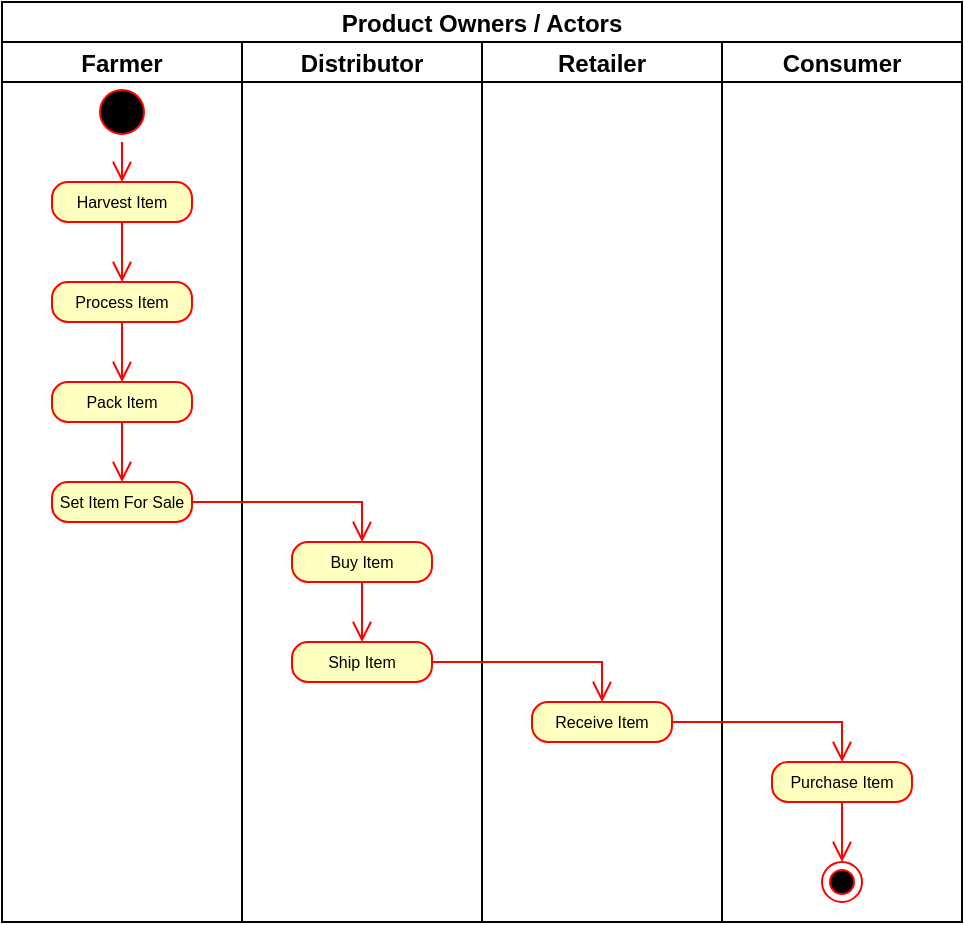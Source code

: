 <mxfile version="16.5.1" type="device" pages="6"><diagram id="EciYU1WfaoHvWLVei5FB" name="Act_ProductOwnership"><mxGraphModel dx="1718" dy="995" grid="1" gridSize="10" guides="1" tooltips="1" connect="1" arrows="1" fold="1" page="1" pageScale="1" pageWidth="850" pageHeight="1100" math="0" shadow="0"><root><mxCell id="0"/><mxCell id="1" parent="0"/><mxCell id="R4Sofzil0_XyjeyHYsZw-1" value="Product Owners / Actors" style="swimlane;childLayout=stackLayout;resizeParent=1;resizeParentMax=0;startSize=20;" vertex="1" parent="1"><mxGeometry x="40" y="30" width="480" height="460" as="geometry"><mxRectangle x="290" y="130" width="60" height="20" as="alternateBounds"/></mxGeometry></mxCell><mxCell id="R4Sofzil0_XyjeyHYsZw-2" value="Farmer" style="swimlane;startSize=20;" vertex="1" parent="R4Sofzil0_XyjeyHYsZw-1"><mxGeometry y="20" width="120" height="440" as="geometry"/></mxCell><mxCell id="duXT38gOPCvf9xJbkt9J-17" value="&lt;font style=&quot;font-size: 8px;&quot;&gt;Set Item For Sale&lt;br style=&quot;font-size: 8px;&quot;&gt;&lt;/font&gt;" style="rounded=1;whiteSpace=wrap;html=1;arcSize=40;fontColor=#000000;fillColor=#ffffc0;strokeColor=#ff0000;fontSize=8;" parent="R4Sofzil0_XyjeyHYsZw-2" vertex="1"><mxGeometry x="25" y="220" width="70" height="20" as="geometry"/></mxCell><mxCell id="duXT38gOPCvf9xJbkt9J-16" value="&lt;font style=&quot;font-size: 8px;&quot;&gt;Pack Item&lt;br style=&quot;font-size: 8px;&quot;&gt;&lt;/font&gt;" style="rounded=1;whiteSpace=wrap;html=1;arcSize=40;fontColor=#000000;fillColor=#ffffc0;strokeColor=#ff0000;fontSize=8;" parent="R4Sofzil0_XyjeyHYsZw-2" vertex="1"><mxGeometry x="25" y="170" width="70" height="20" as="geometry"/></mxCell><mxCell id="duXT38gOPCvf9xJbkt9J-15" value="&lt;font style=&quot;font-size: 8px;&quot;&gt;Process Item&lt;br style=&quot;font-size: 8px;&quot;&gt;&lt;/font&gt;" style="rounded=1;whiteSpace=wrap;html=1;arcSize=40;fontColor=#000000;fillColor=#ffffc0;strokeColor=#ff0000;fontSize=8;" parent="R4Sofzil0_XyjeyHYsZw-2" vertex="1"><mxGeometry x="25" y="120" width="70" height="20" as="geometry"/></mxCell><mxCell id="duXT38gOPCvf9xJbkt9J-10" value="&lt;font style=&quot;font-size: 8px;&quot;&gt;Harvest Item&lt;br style=&quot;font-size: 8px;&quot;&gt;&lt;/font&gt;" style="rounded=1;whiteSpace=wrap;html=1;arcSize=40;fontColor=#000000;fillColor=#ffffc0;strokeColor=#ff0000;fontSize=8;" parent="R4Sofzil0_XyjeyHYsZw-2" vertex="1"><mxGeometry x="25" y="70" width="70" height="20" as="geometry"/></mxCell><mxCell id="duXT38gOPCvf9xJbkt9J-21" value="" style="edgeStyle=orthogonalEdgeStyle;html=1;verticalAlign=bottom;endArrow=open;endSize=8;strokeColor=#ff0000;rounded=0;entryX=0.5;entryY=0;entryDx=0;entryDy=0;exitX=0.5;exitY=1;exitDx=0;exitDy=0;fontSize=8;" parent="R4Sofzil0_XyjeyHYsZw-2" source="duXT38gOPCvf9xJbkt9J-16" target="duXT38gOPCvf9xJbkt9J-17" edge="1"><mxGeometry relative="1" as="geometry"><mxPoint x="-500" y="100" as="targetPoint"/><mxPoint x="-500" y="70.0" as="sourcePoint"/></mxGeometry></mxCell><mxCell id="duXT38gOPCvf9xJbkt9J-20" value="" style="edgeStyle=orthogonalEdgeStyle;html=1;verticalAlign=bottom;endArrow=open;endSize=8;strokeColor=#ff0000;rounded=0;entryX=0.5;entryY=0;entryDx=0;entryDy=0;exitX=0.5;exitY=1;exitDx=0;exitDy=0;fontSize=8;" parent="R4Sofzil0_XyjeyHYsZw-2" source="duXT38gOPCvf9xJbkt9J-15" target="duXT38gOPCvf9xJbkt9J-16" edge="1"><mxGeometry relative="1" as="geometry"><mxPoint x="-510" y="90" as="targetPoint"/><mxPoint x="-510" y="60.0" as="sourcePoint"/></mxGeometry></mxCell><mxCell id="duXT38gOPCvf9xJbkt9J-19" value="" style="edgeStyle=orthogonalEdgeStyle;html=1;verticalAlign=bottom;endArrow=open;endSize=8;strokeColor=#ff0000;rounded=0;entryX=0.5;entryY=0;entryDx=0;entryDy=0;exitX=0.5;exitY=1;exitDx=0;exitDy=0;fontSize=8;" parent="R4Sofzil0_XyjeyHYsZw-2" source="duXT38gOPCvf9xJbkt9J-10" target="duXT38gOPCvf9xJbkt9J-15" edge="1"><mxGeometry relative="1" as="geometry"><mxPoint x="-510" y="40" as="targetPoint"/><mxPoint x="-510" as="sourcePoint"/></mxGeometry></mxCell><mxCell id="duXT38gOPCvf9xJbkt9J-6" value="" style="ellipse;html=1;shape=startState;fillColor=#000000;strokeColor=#ff0000;" parent="R4Sofzil0_XyjeyHYsZw-2" vertex="1"><mxGeometry x="45" y="20" width="30" height="30" as="geometry"/></mxCell><mxCell id="duXT38gOPCvf9xJbkt9J-7" value="" style="edgeStyle=orthogonalEdgeStyle;html=1;verticalAlign=bottom;endArrow=open;endSize=8;strokeColor=#ff0000;rounded=0;entryX=0.5;entryY=0;entryDx=0;entryDy=0;fontSize=8;" parent="R4Sofzil0_XyjeyHYsZw-2" source="duXT38gOPCvf9xJbkt9J-6" target="duXT38gOPCvf9xJbkt9J-10" edge="1"><mxGeometry relative="1" as="geometry"><mxPoint x="-520" y="20" as="targetPoint"/></mxGeometry></mxCell><mxCell id="R4Sofzil0_XyjeyHYsZw-8" value="Distributor" style="swimlane;startSize=20;" vertex="1" parent="R4Sofzil0_XyjeyHYsZw-1"><mxGeometry x="120" y="20" width="120" height="440" as="geometry"/></mxCell><mxCell id="duXT38gOPCvf9xJbkt9J-23" value="Ship Item" style="rounded=1;whiteSpace=wrap;html=1;arcSize=40;fontColor=#000000;fillColor=#ffffc0;strokeColor=#ff0000;fontSize=8;" parent="R4Sofzil0_XyjeyHYsZw-8" vertex="1"><mxGeometry x="25" y="300" width="70" height="20" as="geometry"/></mxCell><mxCell id="duXT38gOPCvf9xJbkt9J-22" value="&lt;div&gt;Buy Item&lt;/div&gt;" style="rounded=1;whiteSpace=wrap;html=1;arcSize=40;fontColor=#000000;fillColor=#ffffc0;strokeColor=#ff0000;fontSize=8;" parent="R4Sofzil0_XyjeyHYsZw-8" vertex="1"><mxGeometry x="25" y="250" width="70" height="20" as="geometry"/></mxCell><mxCell id="duXT38gOPCvf9xJbkt9J-27" value="" style="edgeStyle=orthogonalEdgeStyle;html=1;verticalAlign=bottom;endArrow=open;endSize=8;strokeColor=#ff0000;rounded=0;entryX=0.5;entryY=0;entryDx=0;entryDy=0;exitX=0.5;exitY=1;exitDx=0;exitDy=0;fontSize=8;" parent="R4Sofzil0_XyjeyHYsZw-8" source="duXT38gOPCvf9xJbkt9J-22" target="duXT38gOPCvf9xJbkt9J-23" edge="1"><mxGeometry relative="1" as="geometry"><mxPoint x="-620" y="200" as="targetPoint"/><mxPoint x="-620" y="170" as="sourcePoint"/></mxGeometry></mxCell><mxCell id="R4Sofzil0_XyjeyHYsZw-9" value="Retailer" style="swimlane;startSize=20;" vertex="1" parent="R4Sofzil0_XyjeyHYsZw-1"><mxGeometry x="240" y="20" width="120" height="440" as="geometry"/></mxCell><mxCell id="duXT38gOPCvf9xJbkt9J-24" value="Receive Item" style="rounded=1;whiteSpace=wrap;html=1;arcSize=40;fontColor=#000000;fillColor=#ffffc0;strokeColor=#ff0000;fontSize=8;" parent="R4Sofzil0_XyjeyHYsZw-9" vertex="1"><mxGeometry x="25" y="330" width="70" height="20" as="geometry"/></mxCell><mxCell id="R4Sofzil0_XyjeyHYsZw-3" value="Consumer" style="swimlane;startSize=20;" vertex="1" parent="R4Sofzil0_XyjeyHYsZw-1"><mxGeometry x="360" y="20" width="120" height="440" as="geometry"/></mxCell><mxCell id="duXT38gOPCvf9xJbkt9J-25" value="Purchase Item" style="rounded=1;whiteSpace=wrap;html=1;arcSize=40;fontColor=#000000;fillColor=#ffffc0;strokeColor=#ff0000;fontSize=8;" parent="R4Sofzil0_XyjeyHYsZw-3" vertex="1"><mxGeometry x="25" y="360" width="70" height="20" as="geometry"/></mxCell><mxCell id="duXT38gOPCvf9xJbkt9J-30" value="" style="ellipse;html=1;shape=endState;fillColor=#000000;strokeColor=#ff0000;fontSize=8;" parent="R4Sofzil0_XyjeyHYsZw-3" vertex="1"><mxGeometry x="50" y="410" width="20" height="20" as="geometry"/></mxCell><mxCell id="duXT38gOPCvf9xJbkt9J-33" value="" style="edgeStyle=orthogonalEdgeStyle;html=1;verticalAlign=bottom;endArrow=open;endSize=8;strokeColor=#ff0000;rounded=0;entryX=0.5;entryY=0;entryDx=0;entryDy=0;exitX=0.5;exitY=1;exitDx=0;exitDy=0;fontSize=8;" parent="R4Sofzil0_XyjeyHYsZw-3" source="duXT38gOPCvf9xJbkt9J-25" target="duXT38gOPCvf9xJbkt9J-30" edge="1"><mxGeometry relative="1" as="geometry"><mxPoint x="70" y="360" as="targetPoint"/><mxPoint x="-5" y="340" as="sourcePoint"/></mxGeometry></mxCell><mxCell id="duXT38gOPCvf9xJbkt9J-29" value="" style="edgeStyle=orthogonalEdgeStyle;html=1;verticalAlign=bottom;endArrow=open;endSize=8;strokeColor=#ff0000;rounded=0;entryX=0.5;entryY=0;entryDx=0;entryDy=0;exitX=1;exitY=0.5;exitDx=0;exitDy=0;fontSize=8;" parent="R4Sofzil0_XyjeyHYsZw-1" source="duXT38gOPCvf9xJbkt9J-24" target="duXT38gOPCvf9xJbkt9J-25" edge="1"><mxGeometry relative="1" as="geometry"><mxPoint x="-390" y="250" as="targetPoint"/><mxPoint x="-465" y="230" as="sourcePoint"/></mxGeometry></mxCell><mxCell id="duXT38gOPCvf9xJbkt9J-28" value="" style="edgeStyle=orthogonalEdgeStyle;html=1;verticalAlign=bottom;endArrow=open;endSize=8;strokeColor=#ff0000;rounded=0;entryX=0.5;entryY=0;entryDx=0;entryDy=0;exitX=1;exitY=0.5;exitDx=0;exitDy=0;fontSize=8;" parent="R4Sofzil0_XyjeyHYsZw-1" source="duXT38gOPCvf9xJbkt9J-23" target="duXT38gOPCvf9xJbkt9J-24" edge="1"><mxGeometry relative="1" as="geometry"><mxPoint x="-285" y="290" as="targetPoint"/><mxPoint x="-360" y="270" as="sourcePoint"/></mxGeometry></mxCell><mxCell id="duXT38gOPCvf9xJbkt9J-26" value="" style="edgeStyle=orthogonalEdgeStyle;html=1;verticalAlign=bottom;endArrow=open;endSize=8;strokeColor=#ff0000;rounded=0;entryX=0.5;entryY=0;entryDx=0;entryDy=0;exitX=1;exitY=0.5;exitDx=0;exitDy=0;fontSize=8;" parent="R4Sofzil0_XyjeyHYsZw-1" source="duXT38gOPCvf9xJbkt9J-17" target="duXT38gOPCvf9xJbkt9J-22" edge="1"><mxGeometry relative="1" as="geometry"><mxPoint x="-510" y="210" as="targetPoint"/><mxPoint x="-510" y="180" as="sourcePoint"/></mxGeometry></mxCell></root></mxGraphModel></diagram><diagram id="bFs-EoJJq9a3BOVIvbt1" name="Act_FarmerRenounce"><mxGraphModel dx="1718" dy="995" grid="1" gridSize="10" guides="1" tooltips="1" connect="1" arrows="1" fold="1" page="1" pageScale="1" pageWidth="850" pageHeight="1100" math="0" shadow="0"><root><mxCell id="BiZBcqdIyZecDQlW69Yt-0"/><mxCell id="BiZBcqdIyZecDQlW69Yt-1" parent="BiZBcqdIyZecDQlW69Yt-0"/><mxCell id="saiv6OfdcLOW5VhDvSeN-9" value="Farmer Renounce" style="swimlane;childLayout=stackLayout;resizeParent=1;resizeParentMax=0;startSize=20;" vertex="1" parent="BiZBcqdIyZecDQlW69Yt-1"><mxGeometry x="40" y="40" width="120" height="250" as="geometry"/></mxCell><mxCell id="saiv6OfdcLOW5VhDvSeN-10" value="Farmer" style="swimlane;startSize=20;" vertex="1" parent="saiv6OfdcLOW5VhDvSeN-9"><mxGeometry y="20" width="120" height="230" as="geometry"/></mxCell><mxCell id="saiv6OfdcLOW5VhDvSeN-2" value="" style="ellipse;html=1;shape=startState;fillColor=#000000;strokeColor=#ff0000;" vertex="1" parent="saiv6OfdcLOW5VhDvSeN-10"><mxGeometry x="45" y="30" width="30" height="30" as="geometry"/></mxCell><mxCell id="saiv6OfdcLOW5VhDvSeN-1" value="Renounce Farmer" style="rounded=1;whiteSpace=wrap;html=1;arcSize=40;fontColor=#000000;fillColor=#ffffc0;strokeColor=#ff0000;fontSize=8;" vertex="1" parent="saiv6OfdcLOW5VhDvSeN-10"><mxGeometry x="25" y="100" width="70" height="20" as="geometry"/></mxCell><mxCell id="saiv6OfdcLOW5VhDvSeN-6" value="&lt;div&gt;Farmer&lt;/div&gt;&lt;div&gt;Role Removed&lt;br&gt;&lt;/div&gt;" style="html=1;fontSize=8;" vertex="1" parent="saiv6OfdcLOW5VhDvSeN-10"><mxGeometry x="27" y="150" width="66" height="30" as="geometry"/></mxCell><mxCell id="saiv6OfdcLOW5VhDvSeN-7" value="" style="ellipse;html=1;shape=endState;fillColor=#000000;strokeColor=#ff0000;fontSize=8;" vertex="1" parent="saiv6OfdcLOW5VhDvSeN-10"><mxGeometry x="50" y="200" width="20" height="20" as="geometry"/></mxCell><mxCell id="saiv6OfdcLOW5VhDvSeN-3" value="" style="edgeStyle=orthogonalEdgeStyle;html=1;verticalAlign=bottom;endArrow=open;endSize=8;strokeColor=#ff0000;rounded=0;entryX=0.5;entryY=0;entryDx=0;entryDy=0;fontSize=8;" edge="1" parent="saiv6OfdcLOW5VhDvSeN-10" source="saiv6OfdcLOW5VhDvSeN-2" target="saiv6OfdcLOW5VhDvSeN-1"><mxGeometry relative="1" as="geometry"><mxPoint x="-90" y="180" as="targetPoint"/></mxGeometry></mxCell><mxCell id="saiv6OfdcLOW5VhDvSeN-4" value="" style="edgeStyle=orthogonalEdgeStyle;html=1;verticalAlign=bottom;endArrow=open;endSize=8;strokeColor=#ff0000;rounded=0;fontSize=8;entryX=0.5;entryY=0;entryDx=0;entryDy=0;exitX=0.5;exitY=1;exitDx=0;exitDy=0;" edge="1" parent="saiv6OfdcLOW5VhDvSeN-10" source="saiv6OfdcLOW5VhDvSeN-1" target="saiv6OfdcLOW5VhDvSeN-6"><mxGeometry relative="1" as="geometry"><mxPoint x="10" y="230" as="targetPoint"/><mxPoint x="20" y="220" as="sourcePoint"/></mxGeometry></mxCell><mxCell id="saiv6OfdcLOW5VhDvSeN-8" value="" style="edgeStyle=orthogonalEdgeStyle;html=1;verticalAlign=bottom;endArrow=open;endSize=8;strokeColor=#ff0000;rounded=0;fontSize=8;entryX=0.5;entryY=0;entryDx=0;entryDy=0;exitX=0.5;exitY=1;exitDx=0;exitDy=0;" edge="1" parent="saiv6OfdcLOW5VhDvSeN-10" source="saiv6OfdcLOW5VhDvSeN-6" target="saiv6OfdcLOW5VhDvSeN-7"><mxGeometry relative="1" as="geometry"><mxPoint x="-80" y="250" as="targetPoint"/><mxPoint x="-80" y="220" as="sourcePoint"/></mxGeometry></mxCell></root></mxGraphModel></diagram><diagram id="kcOuW9pcUJfMXoECcSsj" name="Act_FarmerRegistration"><mxGraphModel dx="1422" dy="823" grid="1" gridSize="10" guides="1" tooltips="1" connect="1" arrows="1" fold="1" page="1" pageScale="1" pageWidth="850" pageHeight="1100" math="0" shadow="0"><root><mxCell id="80r2p6HcsRP3Wol7fXST-0"/><mxCell id="80r2p6HcsRP3Wol7fXST-1" parent="80r2p6HcsRP3Wol7fXST-0"/><mxCell id="l1CWC4QjgpTxH9Q_EMsJ-0" value="Farmer Registration" style="swimlane;childLayout=stackLayout;resizeParent=1;resizeParentMax=0;startSize=20;" vertex="1" parent="80r2p6HcsRP3Wol7fXST-1"><mxGeometry x="40" y="20" width="240" height="230" as="geometry"/></mxCell><mxCell id="l1CWC4QjgpTxH9Q_EMsJ-1" value="Farmer 1" style="swimlane;startSize=20;" vertex="1" parent="l1CWC4QjgpTxH9Q_EMsJ-0"><mxGeometry y="20" width="120" height="210" as="geometry"/></mxCell><mxCell id="rNrQzx1heh0Wtow2GsR1-1" value="Add Farmer" style="rounded=1;whiteSpace=wrap;html=1;arcSize=40;fontColor=#000000;fillColor=#ffffc0;strokeColor=#ff0000;fontSize=8;" vertex="1" parent="l1CWC4QjgpTxH9Q_EMsJ-1"><mxGeometry x="25" y="100" width="70" height="20" as="geometry"/></mxCell><mxCell id="rNrQzx1heh0Wtow2GsR1-2" value="" style="ellipse;html=1;shape=startState;fillColor=#000000;strokeColor=#ff0000;" vertex="1" parent="l1CWC4QjgpTxH9Q_EMsJ-1"><mxGeometry x="45" y="30" width="30" height="30" as="geometry"/></mxCell><mxCell id="rNrQzx1heh0Wtow2GsR1-3" value="" style="edgeStyle=orthogonalEdgeStyle;html=1;verticalAlign=bottom;endArrow=open;endSize=8;strokeColor=#ff0000;rounded=0;entryX=0.5;entryY=0;entryDx=0;entryDy=0;fontSize=8;" edge="1" parent="l1CWC4QjgpTxH9Q_EMsJ-1" source="rNrQzx1heh0Wtow2GsR1-2" target="rNrQzx1heh0Wtow2GsR1-1"><mxGeometry relative="1" as="geometry"><mxPoint x="300" y="100" as="targetPoint"/></mxGeometry></mxCell><mxCell id="l1CWC4QjgpTxH9Q_EMsJ-2" value="Farmer 2" style="swimlane;startSize=20;" vertex="1" parent="l1CWC4QjgpTxH9Q_EMsJ-0"><mxGeometry x="120" y="20" width="120" height="210" as="geometry"/></mxCell><mxCell id="rNrQzx1heh0Wtow2GsR1-5" value="&lt;div&gt;Farmer&lt;/div&gt;&lt;div&gt;Registered&lt;/div&gt;" style="html=1;fontSize=8;" vertex="1" parent="l1CWC4QjgpTxH9Q_EMsJ-2"><mxGeometry x="27" y="130" width="66" height="30" as="geometry"/></mxCell><mxCell id="rNrQzx1heh0Wtow2GsR1-6" value="" style="ellipse;html=1;shape=endState;fillColor=#000000;strokeColor=#ff0000;fontSize=8;" vertex="1" parent="l1CWC4QjgpTxH9Q_EMsJ-2"><mxGeometry x="50" y="180" width="20" height="20" as="geometry"/></mxCell><mxCell id="rNrQzx1heh0Wtow2GsR1-7" value="" style="edgeStyle=orthogonalEdgeStyle;html=1;verticalAlign=bottom;endArrow=open;endSize=8;strokeColor=#ff0000;rounded=0;fontSize=8;entryX=0.5;entryY=0;entryDx=0;entryDy=0;exitX=0.5;exitY=1;exitDx=0;exitDy=0;" edge="1" parent="l1CWC4QjgpTxH9Q_EMsJ-2" source="rNrQzx1heh0Wtow2GsR1-5" target="rNrQzx1heh0Wtow2GsR1-6"><mxGeometry relative="1" as="geometry"><mxPoint x="300" y="150" as="targetPoint"/><mxPoint x="225" y="130" as="sourcePoint"/></mxGeometry></mxCell><mxCell id="rNrQzx1heh0Wtow2GsR1-8" value="" style="edgeStyle=orthogonalEdgeStyle;html=1;verticalAlign=bottom;endArrow=open;endSize=8;strokeColor=#ff0000;rounded=0;fontSize=8;entryX=0.5;entryY=0;entryDx=0;entryDy=0;exitX=1;exitY=0.5;exitDx=0;exitDy=0;" edge="1" parent="l1CWC4QjgpTxH9Q_EMsJ-0" source="rNrQzx1heh0Wtow2GsR1-1" target="rNrQzx1heh0Wtow2GsR1-5"><mxGeometry relative="1" as="geometry"><mxPoint x="400" y="170" as="targetPoint"/><mxPoint x="410" y="160" as="sourcePoint"/></mxGeometry></mxCell></root></mxGraphModel></diagram><diagram id="9I6iuLBIW7cdue0OgoD5" name="Seq_ProductOwnership"><mxGraphModel dx="2062" dy="1194" grid="1" gridSize="10" guides="1" tooltips="1" connect="1" arrows="1" fold="1" page="1" pageScale="1" pageWidth="850" pageHeight="1100" math="0" shadow="0"><root><mxCell id="iVDn18gU4WoZeT7pN6B0-0"/><mxCell id="iVDn18gU4WoZeT7pN6B0-1" parent="iVDn18gU4WoZeT7pN6B0-0"/><mxCell id="iVDn18gU4WoZeT7pN6B0-2" value="Coffee Item" style="shape=umlLifeline;perimeter=lifelinePerimeter;whiteSpace=wrap;html=1;container=1;collapsible=0;recursiveResize=0;outlineConnect=0;" vertex="1" parent="iVDn18gU4WoZeT7pN6B0-1"><mxGeometry x="30" y="10" width="100" height="520" as="geometry"/></mxCell><mxCell id="iVDn18gU4WoZeT7pN6B0-7" value="" style="html=1;points=[];perimeter=orthogonalPerimeter;" vertex="1" parent="iVDn18gU4WoZeT7pN6B0-2"><mxGeometry x="45" y="70" width="10" height="440" as="geometry"/></mxCell><mxCell id="iVDn18gU4WoZeT7pN6B0-3" value="Farmer" style="shape=umlLifeline;participant=umlActor;perimeter=lifelinePerimeter;whiteSpace=wrap;html=1;container=1;collapsible=0;recursiveResize=0;verticalAlign=top;spacingTop=36;outlineConnect=0;labelBackgroundColor=default;" vertex="1" parent="iVDn18gU4WoZeT7pN6B0-1"><mxGeometry x="190" y="10" width="20" height="520" as="geometry"/></mxCell><mxCell id="iVDn18gU4WoZeT7pN6B0-11" value="" style="html=1;points=[];perimeter=orthogonalPerimeter;labelBackgroundColor=default;" vertex="1" parent="iVDn18gU4WoZeT7pN6B0-3"><mxGeometry x="5" y="60" width="10" height="220" as="geometry"/></mxCell><mxCell id="iVDn18gU4WoZeT7pN6B0-4" value="Distributor" style="shape=umlLifeline;participant=umlActor;perimeter=lifelinePerimeter;whiteSpace=wrap;html=1;container=1;collapsible=0;recursiveResize=0;verticalAlign=top;spacingTop=36;outlineConnect=0;labelBackgroundColor=default;" vertex="1" parent="iVDn18gU4WoZeT7pN6B0-1"><mxGeometry x="310" y="10" width="20" height="520" as="geometry"/></mxCell><mxCell id="iVDn18gU4WoZeT7pN6B0-24" value="" style="html=1;points=[];perimeter=orthogonalPerimeter;labelBackgroundColor=default;" vertex="1" parent="iVDn18gU4WoZeT7pN6B0-4"><mxGeometry x="5" y="230" width="10" height="170" as="geometry"/></mxCell><mxCell id="iVDn18gU4WoZeT7pN6B0-5" value="Retailer" style="shape=umlLifeline;participant=umlActor;perimeter=lifelinePerimeter;whiteSpace=wrap;html=1;container=1;collapsible=0;recursiveResize=0;verticalAlign=top;spacingTop=36;outlineConnect=0;labelBackgroundColor=default;" vertex="1" parent="iVDn18gU4WoZeT7pN6B0-1"><mxGeometry x="430" y="10" width="20" height="520" as="geometry"/></mxCell><mxCell id="iVDn18gU4WoZeT7pN6B0-25" value="" style="html=1;points=[];perimeter=orthogonalPerimeter;labelBackgroundColor=default;" vertex="1" parent="iVDn18gU4WoZeT7pN6B0-5"><mxGeometry x="5" y="350" width="10" height="90" as="geometry"/></mxCell><mxCell id="iVDn18gU4WoZeT7pN6B0-6" value="Consumer" style="shape=umlLifeline;participant=umlActor;perimeter=lifelinePerimeter;whiteSpace=wrap;html=1;container=1;collapsible=0;recursiveResize=0;verticalAlign=top;spacingTop=36;outlineConnect=0;labelBackgroundColor=default;" vertex="1" parent="iVDn18gU4WoZeT7pN6B0-1"><mxGeometry x="550" y="10" width="20" height="520" as="geometry"/></mxCell><mxCell id="iVDn18gU4WoZeT7pN6B0-26" value="" style="html=1;points=[];perimeter=orthogonalPerimeter;labelBackgroundColor=default;" vertex="1" parent="iVDn18gU4WoZeT7pN6B0-6"><mxGeometry x="5" y="430" width="10" height="80" as="geometry"/></mxCell><mxCell id="iVDn18gU4WoZeT7pN6B0-10" value="HarvestItem()" style="html=1;verticalAlign=bottom;startArrow=oval;startFill=1;endArrow=block;startSize=8;rounded=0;entryX=0.532;entryY=0.002;entryDx=0;entryDy=0;entryPerimeter=0;" edge="1" parent="iVDn18gU4WoZeT7pN6B0-1"><mxGeometry width="60" relative="1" as="geometry"><mxPoint x="199.5" y="80.2" as="sourcePoint"/><mxPoint x="80.32" y="80.2" as="targetPoint"/><Array as="points"/></mxGeometry></mxCell><mxCell id="iVDn18gU4WoZeT7pN6B0-12" value="ProcessItem()" style="html=1;verticalAlign=bottom;startArrow=oval;startFill=1;endArrow=block;startSize=8;rounded=0;" edge="1" parent="iVDn18gU4WoZeT7pN6B0-1" source="iVDn18gU4WoZeT7pN6B0-3" target="iVDn18gU4WoZeT7pN6B0-2"><mxGeometry width="60" relative="1" as="geometry"><mxPoint x="170" y="120" as="sourcePoint"/><mxPoint x="120" y="120" as="targetPoint"/><Array as="points"><mxPoint x="160" y="120"/></Array></mxGeometry></mxCell><mxCell id="iVDn18gU4WoZeT7pN6B0-13" value="PackItem()" style="html=1;verticalAlign=bottom;startArrow=oval;startFill=1;endArrow=block;startSize=8;rounded=0;" edge="1" parent="iVDn18gU4WoZeT7pN6B0-1" source="iVDn18gU4WoZeT7pN6B0-3" target="iVDn18gU4WoZeT7pN6B0-2"><mxGeometry width="60" relative="1" as="geometry"><mxPoint x="180" y="160" as="sourcePoint"/><mxPoint x="110" y="160" as="targetPoint"/><Array as="points"><mxPoint x="170" y="160"/><mxPoint x="130" y="160"/></Array></mxGeometry></mxCell><mxCell id="iVDn18gU4WoZeT7pN6B0-15" value="BuyItem()" style="html=1;verticalAlign=bottom;startArrow=oval;startFill=1;endArrow=block;startSize=8;rounded=0;" edge="1" parent="iVDn18gU4WoZeT7pN6B0-1" source="iVDn18gU4WoZeT7pN6B0-4" target="iVDn18gU4WoZeT7pN6B0-2"><mxGeometry width="60" relative="1" as="geometry"><mxPoint x="290" y="230" as="sourcePoint"/><mxPoint x="210" y="230" as="targetPoint"/><Array as="points"><mxPoint x="280" y="240"/></Array></mxGeometry></mxCell><mxCell id="iVDn18gU4WoZeT7pN6B0-16" value="PayFarmer()" style="html=1;verticalAlign=bottom;startArrow=oval;startFill=1;endArrow=block;startSize=8;rounded=0;" edge="1" parent="iVDn18gU4WoZeT7pN6B0-1" source="iVDn18gU4WoZeT7pN6B0-4" target="iVDn18gU4WoZeT7pN6B0-3"><mxGeometry width="60" relative="1" as="geometry"><mxPoint x="300" y="280" as="sourcePoint"/><mxPoint x="220" y="280" as="targetPoint"/><Array as="points"><mxPoint x="280" y="280"/><mxPoint x="240" y="280"/></Array></mxGeometry></mxCell><mxCell id="iVDn18gU4WoZeT7pN6B0-20" value="ShipItem()" style="html=1;verticalAlign=bottom;startArrow=oval;startFill=1;endArrow=block;startSize=8;rounded=0;" edge="1" parent="iVDn18gU4WoZeT7pN6B0-1" source="iVDn18gU4WoZeT7pN6B0-4" target="iVDn18gU4WoZeT7pN6B0-2"><mxGeometry width="60" relative="1" as="geometry"><mxPoint x="300" y="320" as="sourcePoint"/><mxPoint x="220" y="300" as="targetPoint"/><Array as="points"><mxPoint x="270" y="320"/></Array></mxGeometry></mxCell><mxCell id="iVDn18gU4WoZeT7pN6B0-22" value="ReceiveItem()" style="html=1;verticalAlign=bottom;startArrow=oval;startFill=1;endArrow=block;startSize=8;rounded=0;" edge="1" parent="iVDn18gU4WoZeT7pN6B0-1" source="iVDn18gU4WoZeT7pN6B0-5" target="iVDn18gU4WoZeT7pN6B0-2"><mxGeometry width="60" relative="1" as="geometry"><mxPoint x="425" y="360" as="sourcePoint"/><mxPoint x="325" y="360" as="targetPoint"/><Array as="points"><mxPoint x="360" y="400"/></Array></mxGeometry></mxCell><mxCell id="iVDn18gU4WoZeT7pN6B0-23" value="PurchaseItem()" style="html=1;verticalAlign=bottom;startArrow=oval;startFill=1;endArrow=block;startSize=8;rounded=0;" edge="1" parent="iVDn18gU4WoZeT7pN6B0-1" source="iVDn18gU4WoZeT7pN6B0-26" target="iVDn18gU4WoZeT7pN6B0-25"><mxGeometry width="60" relative="1" as="geometry"><mxPoint x="550" y="450" as="sourcePoint"/><mxPoint x="450" y="450" as="targetPoint"/><Array as="points"><mxPoint x="510" y="440"/></Array></mxGeometry></mxCell><mxCell id="iVDn18gU4WoZeT7pN6B0-14" value="SetItemForSale()" style="html=1;verticalAlign=bottom;startArrow=oval;startFill=1;endArrow=block;startSize=8;rounded=0;" edge="1" parent="iVDn18gU4WoZeT7pN6B0-1" source="iVDn18gU4WoZeT7pN6B0-3" target="iVDn18gU4WoZeT7pN6B0-2"><mxGeometry width="60" relative="1" as="geometry"><mxPoint x="180" y="200" as="sourcePoint"/><mxPoint x="110" y="200" as="targetPoint"/><Array as="points"><mxPoint x="170" y="200"/><mxPoint x="130" y="200"/></Array></mxGeometry></mxCell><mxCell id="iVDn18gU4WoZeT7pN6B0-21" value="ItemShipped" style="html=1;verticalAlign=bottom;endArrow=open;dashed=1;endSize=8;rounded=0;" edge="1" parent="iVDn18gU4WoZeT7pN6B0-1" source="iVDn18gU4WoZeT7pN6B0-2" target="iVDn18gU4WoZeT7pN6B0-25"><mxGeometry relative="1" as="geometry"><mxPoint x="150" y="380" as="sourcePoint"/><mxPoint x="380" y="340" as="targetPoint"/><Array as="points"><mxPoint x="120" y="340"/><mxPoint x="240" y="350"/></Array></mxGeometry></mxCell></root></mxGraphModel></diagram><diagram id="FJBTr6GLygdwTP557VW2" name="SM_ProductOwnership"><mxGraphModel dx="982" dy="569" grid="1" gridSize="10" guides="1" tooltips="1" connect="1" arrows="1" fold="1" page="1" pageScale="1" pageWidth="850" pageHeight="1100" math="0" shadow="0"><root><mxCell id="zjNlPyopdKWLRoDi5u9S-0"/><mxCell id="zjNlPyopdKWLRoDi5u9S-1" parent="zjNlPyopdKWLRoDi5u9S-0"/><mxCell id="zjNlPyopdKWLRoDi5u9S-85" value="" style="edgeStyle=orthogonalEdgeStyle;html=1;verticalAlign=bottom;endArrow=open;endSize=8;strokeColor=#ff0000;rounded=0;jumpStyle=arc;entryX=0.5;entryY=0;entryDx=0;entryDy=0;" edge="1" parent="zjNlPyopdKWLRoDi5u9S-1" source="zjNlPyopdKWLRoDi5u9S-37" target="zjNlPyopdKWLRoDi5u9S-80"><mxGeometry relative="1" as="geometry"><mxPoint x="740" y="130" as="targetPoint"/><mxPoint x="690" y="110" as="sourcePoint"/></mxGeometry></mxCell><mxCell id="zjNlPyopdKWLRoDi5u9S-84" value="" style="edgeStyle=orthogonalEdgeStyle;html=1;verticalAlign=bottom;endArrow=open;endSize=8;strokeColor=#ff0000;rounded=0;jumpStyle=arc;entryX=0.5;entryY=0;entryDx=0;entryDy=0;" edge="1" parent="zjNlPyopdKWLRoDi5u9S-1" source="zjNlPyopdKWLRoDi5u9S-36" target="zjNlPyopdKWLRoDi5u9S-78"><mxGeometry relative="1" as="geometry"><mxPoint x="490" y="150" as="targetPoint"/><mxPoint x="490" y="110" as="sourcePoint"/></mxGeometry></mxCell><mxCell id="zjNlPyopdKWLRoDi5u9S-2" value="" style="ellipse;html=1;shape=startState;fillColor=#000000;strokeColor=#ff0000;rounded=1;shadow=0;comic=0;labelBackgroundColor=none;fontFamily=Verdana;fontSize=12;fontColor=#000000;align=center;direction=south;" vertex="1" parent="zjNlPyopdKWLRoDi5u9S-1"><mxGeometry x="10" width="30" height="30" as="geometry"/></mxCell><mxCell id="zjNlPyopdKWLRoDi5u9S-12" value="Cofee Item State" style="swimlane;whiteSpace=wrap;html=1;rounded=1;shadow=0;comic=0;labelBackgroundColor=none;strokeWidth=1;fontFamily=Verdana;fontSize=12;align=center;" vertex="1" parent="zjNlPyopdKWLRoDi5u9S-1"><mxGeometry x="30" y="290" width="790" height="130" as="geometry"/></mxCell><mxCell id="zjNlPyopdKWLRoDi5u9S-13" style="edgeStyle=elbowEdgeStyle;html=1;labelBackgroundColor=none;endArrow=open;endSize=8;strokeColor=#ff0000;fontFamily=Verdana;fontSize=12;align=left;" edge="1" parent="zjNlPyopdKWLRoDi5u9S-12" target="zjNlPyopdKWLRoDi5u9S-19"><mxGeometry relative="1" as="geometry"><mxPoint x="335" y="95" as="sourcePoint"/></mxGeometry></mxCell><mxCell id="zjNlPyopdKWLRoDi5u9S-15" value="" style="ellipse;html=1;shape=endState;fillColor=#000000;strokeColor=#ff0000;rounded=1;shadow=0;comic=0;labelBackgroundColor=none;fontFamily=Verdana;fontSize=12;fontColor=#000000;align=center;" vertex="1" parent="zjNlPyopdKWLRoDi5u9S-12"><mxGeometry x="735" y="90" width="30" height="30" as="geometry"/></mxCell><mxCell id="zjNlPyopdKWLRoDi5u9S-18" style="edgeStyle=elbowEdgeStyle;html=1;labelBackgroundColor=none;endArrow=open;endSize=8;strokeColor=#ff0000;fontFamily=Verdana;fontSize=12;align=left;" edge="1" parent="zjNlPyopdKWLRoDi5u9S-12" target="zjNlPyopdKWLRoDi5u9S-21"><mxGeometry relative="1" as="geometry"><mxPoint x="520" y="95" as="sourcePoint"/></mxGeometry></mxCell><mxCell id="zjNlPyopdKWLRoDi5u9S-20" style="edgeStyle=elbowEdgeStyle;html=1;labelBackgroundColor=none;endArrow=open;endSize=8;strokeColor=#ff0000;fontFamily=Verdana;fontSize=12;align=left;exitX=0.5;exitY=1;exitDx=0;exitDy=0;" edge="1" parent="zjNlPyopdKWLRoDi5u9S-12" source="zjNlPyopdKWLRoDi5u9S-96" target="zjNlPyopdKWLRoDi5u9S-15"><mxGeometry relative="1" as="geometry"><mxPoint x="705" y="95" as="sourcePoint"/></mxGeometry></mxCell><mxCell id="zjNlPyopdKWLRoDi5u9S-97" value="Process" style="edgeStyle=elbowEdgeStyle;rounded=0;jumpStyle=arc;orthogonalLoop=1;jettySize=auto;html=1;exitX=1;exitY=0.5;exitDx=0;exitDy=0;entryX=0;entryY=0.5;entryDx=0;entryDy=0;fontSize=10;" edge="1" parent="zjNlPyopdKWLRoDi5u9S-12" source="zjNlPyopdKWLRoDi5u9S-89" target="zjNlPyopdKWLRoDi5u9S-90"><mxGeometry relative="1" as="geometry"/></mxCell><mxCell id="zjNlPyopdKWLRoDi5u9S-89" value="Harvested" style="rounded=1;whiteSpace=wrap;html=1;arcSize=24;fillColor=#ffffc0;strokeColor=#ff0000;shadow=0;comic=0;labelBackgroundColor=none;fontFamily=Verdana;fontSize=12;fontColor=#000000;align=center;" vertex="1" parent="zjNlPyopdKWLRoDi5u9S-12"><mxGeometry x="20" y="80" width="60" height="20" as="geometry"/></mxCell><mxCell id="zjNlPyopdKWLRoDi5u9S-98" value="Pack" style="edgeStyle=elbowEdgeStyle;rounded=0;jumpStyle=arc;orthogonalLoop=1;jettySize=auto;html=1;exitX=1;exitY=0.5;exitDx=0;exitDy=0;entryX=0;entryY=0.5;entryDx=0;entryDy=0;fontSize=10;" edge="1" parent="zjNlPyopdKWLRoDi5u9S-12" source="zjNlPyopdKWLRoDi5u9S-90" target="zjNlPyopdKWLRoDi5u9S-91"><mxGeometry relative="1" as="geometry"/></mxCell><mxCell id="zjNlPyopdKWLRoDi5u9S-90" value="Processed" style="rounded=1;whiteSpace=wrap;html=1;arcSize=24;fillColor=#ffffc0;strokeColor=#ff0000;shadow=0;comic=0;labelBackgroundColor=none;fontFamily=Verdana;fontSize=12;fontColor=#000000;align=center;" vertex="1" parent="zjNlPyopdKWLRoDi5u9S-12"><mxGeometry x="120" y="50" width="60" height="20" as="geometry"/></mxCell><mxCell id="zjNlPyopdKWLRoDi5u9S-99" value="SetForSale" style="edgeStyle=elbowEdgeStyle;rounded=0;jumpStyle=arc;orthogonalLoop=1;jettySize=auto;html=1;exitX=1;exitY=0.5;exitDx=0;exitDy=0;entryX=0;entryY=0.5;entryDx=0;entryDy=0;fontSize=10;" edge="1" parent="zjNlPyopdKWLRoDi5u9S-12" source="zjNlPyopdKWLRoDi5u9S-91" target="zjNlPyopdKWLRoDi5u9S-92"><mxGeometry relative="1" as="geometry"/></mxCell><mxCell id="zjNlPyopdKWLRoDi5u9S-91" value="Packed" style="rounded=1;whiteSpace=wrap;html=1;arcSize=24;fillColor=#ffffc0;strokeColor=#ff0000;shadow=0;comic=0;labelBackgroundColor=none;fontFamily=Verdana;fontSize=12;fontColor=#000000;align=center;" vertex="1" parent="zjNlPyopdKWLRoDi5u9S-12"><mxGeometry x="220" y="80" width="60" height="20" as="geometry"/></mxCell><mxCell id="zjNlPyopdKWLRoDi5u9S-100" value="Buy" style="edgeStyle=elbowEdgeStyle;rounded=0;jumpStyle=arc;orthogonalLoop=1;jettySize=auto;html=1;exitX=1;exitY=0.5;exitDx=0;exitDy=0;entryX=0;entryY=0.5;entryDx=0;entryDy=0;fontSize=10;" edge="1" parent="zjNlPyopdKWLRoDi5u9S-12" source="zjNlPyopdKWLRoDi5u9S-92" target="zjNlPyopdKWLRoDi5u9S-93"><mxGeometry relative="1" as="geometry"/></mxCell><mxCell id="zjNlPyopdKWLRoDi5u9S-92" value="ForSale" style="rounded=1;whiteSpace=wrap;html=1;arcSize=24;fillColor=#ffffc0;strokeColor=#ff0000;shadow=0;comic=0;labelBackgroundColor=none;fontFamily=Verdana;fontSize=12;fontColor=#000000;align=center;" vertex="1" parent="zjNlPyopdKWLRoDi5u9S-12"><mxGeometry x="320" y="50" width="60" height="20" as="geometry"/></mxCell><mxCell id="zjNlPyopdKWLRoDi5u9S-101" value="Ship" style="edgeStyle=elbowEdgeStyle;rounded=0;jumpStyle=arc;orthogonalLoop=1;jettySize=auto;html=1;exitX=1;exitY=0.5;exitDx=0;exitDy=0;entryX=0;entryY=0.5;entryDx=0;entryDy=0;fontSize=10;" edge="1" parent="zjNlPyopdKWLRoDi5u9S-12" source="zjNlPyopdKWLRoDi5u9S-93" target="zjNlPyopdKWLRoDi5u9S-94"><mxGeometry relative="1" as="geometry"/></mxCell><mxCell id="zjNlPyopdKWLRoDi5u9S-93" value="Sold" style="rounded=1;whiteSpace=wrap;html=1;arcSize=24;fillColor=#ffffc0;strokeColor=#ff0000;shadow=0;comic=0;labelBackgroundColor=none;fontFamily=Verdana;fontSize=12;fontColor=#000000;align=center;" vertex="1" parent="zjNlPyopdKWLRoDi5u9S-12"><mxGeometry x="420" y="80" width="60" height="20" as="geometry"/></mxCell><mxCell id="zjNlPyopdKWLRoDi5u9S-102" value="Receive" style="edgeStyle=elbowEdgeStyle;rounded=0;jumpStyle=arc;orthogonalLoop=1;jettySize=auto;html=1;exitX=1;exitY=0.5;exitDx=0;exitDy=0;entryX=0;entryY=0.5;entryDx=0;entryDy=0;fontSize=10;" edge="1" parent="zjNlPyopdKWLRoDi5u9S-12" source="zjNlPyopdKWLRoDi5u9S-94" target="zjNlPyopdKWLRoDi5u9S-95"><mxGeometry relative="1" as="geometry"/></mxCell><mxCell id="zjNlPyopdKWLRoDi5u9S-94" value="Shipped" style="rounded=1;whiteSpace=wrap;html=1;arcSize=24;fillColor=#ffffc0;strokeColor=#ff0000;shadow=0;comic=0;labelBackgroundColor=none;fontFamily=Verdana;fontSize=12;fontColor=#000000;align=center;" vertex="1" parent="zjNlPyopdKWLRoDi5u9S-12"><mxGeometry x="520" y="50" width="60" height="20" as="geometry"/></mxCell><mxCell id="zjNlPyopdKWLRoDi5u9S-103" value="Purchase" style="edgeStyle=elbowEdgeStyle;rounded=0;jumpStyle=arc;orthogonalLoop=1;jettySize=auto;html=1;exitX=1;exitY=0.5;exitDx=0;exitDy=0;entryX=0;entryY=0.5;entryDx=0;entryDy=0;fontSize=10;" edge="1" parent="zjNlPyopdKWLRoDi5u9S-12" source="zjNlPyopdKWLRoDi5u9S-95" target="zjNlPyopdKWLRoDi5u9S-96"><mxGeometry relative="1" as="geometry"/></mxCell><mxCell id="zjNlPyopdKWLRoDi5u9S-95" value="Received" style="rounded=1;whiteSpace=wrap;html=1;arcSize=24;fillColor=#ffffc0;strokeColor=#ff0000;shadow=0;comic=0;labelBackgroundColor=none;fontFamily=Verdana;fontSize=12;fontColor=#000000;align=center;" vertex="1" parent="zjNlPyopdKWLRoDi5u9S-12"><mxGeometry x="620" y="80" width="60" height="20" as="geometry"/></mxCell><mxCell id="zjNlPyopdKWLRoDi5u9S-96" value="Purchased" style="rounded=1;whiteSpace=wrap;html=1;arcSize=24;fillColor=#ffffc0;strokeColor=#ff0000;shadow=0;comic=0;labelBackgroundColor=none;fontFamily=Verdana;fontSize=12;fontColor=#000000;align=center;" vertex="1" parent="zjNlPyopdKWLRoDi5u9S-12"><mxGeometry x="720" y="50" width="60" height="20" as="geometry"/></mxCell><mxCell id="zjNlPyopdKWLRoDi5u9S-114" value="Harvest" style="ellipse;html=1;shape=startState;fillColor=#000000;strokeColor=#ff0000;labelBackgroundColor=default;fontSize=10;labelBorderColor=#FF3333;" vertex="1" parent="zjNlPyopdKWLRoDi5u9S-12"><mxGeometry x="35" y="30" width="30" height="30" as="geometry"/></mxCell><mxCell id="zjNlPyopdKWLRoDi5u9S-115" value="" style="edgeStyle=orthogonalEdgeStyle;html=1;verticalAlign=bottom;endArrow=open;endSize=8;strokeColor=#ff0000;rounded=0;fontSize=8;jumpStyle=arc;" edge="1" source="zjNlPyopdKWLRoDi5u9S-114" parent="zjNlPyopdKWLRoDi5u9S-12"><mxGeometry relative="1" as="geometry"><mxPoint x="50" y="80" as="targetPoint"/></mxGeometry></mxCell><mxCell id="zjNlPyopdKWLRoDi5u9S-23" style="edgeStyle=orthogonalEdgeStyle;html=1;labelBackgroundColor=none;endArrow=open;endSize=8;strokeColor=#ff0000;fontFamily=Verdana;fontSize=12;align=left;" edge="1" parent="zjNlPyopdKWLRoDi5u9S-1" source="zjNlPyopdKWLRoDi5u9S-2" target="zjNlPyopdKWLRoDi5u9S-33"><mxGeometry relative="1" as="geometry"><mxPoint x="80" y="155" as="targetPoint"/></mxGeometry></mxCell><mxCell id="zjNlPyopdKWLRoDi5u9S-42" value="IsNewItem" style="rhombus;whiteSpace=wrap;html=1;fillColor=#ffffc0;strokeColor=#ff0000;labelBackgroundColor=none;fontSize=10;" vertex="1" parent="zjNlPyopdKWLRoDi5u9S-1"><mxGeometry x="40" y="140" width="80" height="40" as="geometry"/></mxCell><mxCell id="zjNlPyopdKWLRoDi5u9S-46" value="Harvest" style="rounded=1;whiteSpace=wrap;html=1;arcSize=24;fillColor=#ffffc0;strokeColor=#ff0000;shadow=0;comic=0;labelBackgroundColor=none;fontFamily=Verdana;fontSize=12;fontColor=#000000;align=center;" vertex="1" parent="zjNlPyopdKWLRoDi5u9S-1"><mxGeometry x="50" y="220" width="60" height="20" as="geometry"/></mxCell><mxCell id="zjNlPyopdKWLRoDi5u9S-49" value="yes" style="edgeStyle=orthogonalEdgeStyle;html=1;labelBackgroundColor=none;endArrow=open;endSize=8;strokeColor=#ff0000;fontFamily=Verdana;fontSize=12;align=left;entryX=0.5;entryY=0;entryDx=0;entryDy=0;exitX=0.5;exitY=1;exitDx=0;exitDy=0;" edge="1" parent="zjNlPyopdKWLRoDi5u9S-1" source="zjNlPyopdKWLRoDi5u9S-42" target="zjNlPyopdKWLRoDi5u9S-46"><mxGeometry relative="1" as="geometry"><mxPoint x="95" y="190" as="sourcePoint"/><mxPoint x="90" y="80" as="targetPoint"/></mxGeometry></mxCell><mxCell id="zjNlPyopdKWLRoDi5u9S-50" value="no" style="edgeStyle=orthogonalEdgeStyle;html=1;labelBackgroundColor=none;endArrow=open;endSize=8;strokeColor=#ff0000;fontFamily=Verdana;fontSize=12;align=left;exitX=1;exitY=0.5;exitDx=0;exitDy=0;entryX=0;entryY=0.5;entryDx=0;entryDy=0;" edge="1" parent="zjNlPyopdKWLRoDi5u9S-1" source="zjNlPyopdKWLRoDi5u9S-42" target="zjNlPyopdKWLRoDi5u9S-51"><mxGeometry x="-1" y="10" relative="1" as="geometry"><mxPoint x="105" y="200" as="sourcePoint"/><mxPoint x="140" y="190" as="targetPoint"/><mxPoint as="offset"/></mxGeometry></mxCell><mxCell id="zjNlPyopdKWLRoDi5u9S-51" value="IsHarvested" style="rhombus;whiteSpace=wrap;html=1;fillColor=#ffffc0;strokeColor=#ff0000;labelBackgroundColor=none;fontSize=10;" vertex="1" parent="zjNlPyopdKWLRoDi5u9S-1"><mxGeometry x="140" y="140" width="80" height="40" as="geometry"/></mxCell><mxCell id="zjNlPyopdKWLRoDi5u9S-52" value="IsProcessed" style="rhombus;whiteSpace=wrap;html=1;fillColor=#ffffc0;strokeColor=#ff0000;labelBackgroundColor=none;fontSize=10;" vertex="1" parent="zjNlPyopdKWLRoDi5u9S-1"><mxGeometry x="240" y="140" width="80" height="40" as="geometry"/></mxCell><mxCell id="zjNlPyopdKWLRoDi5u9S-53" value="IsPacked" style="rhombus;whiteSpace=wrap;html=1;fillColor=#ffffc0;strokeColor=#ff0000;labelBackgroundColor=none;fontSize=10;" vertex="1" parent="zjNlPyopdKWLRoDi5u9S-1"><mxGeometry x="340" y="140" width="80" height="40" as="geometry"/></mxCell><mxCell id="zjNlPyopdKWLRoDi5u9S-54" value="Process" style="rounded=1;whiteSpace=wrap;html=1;arcSize=24;fillColor=#ffffc0;strokeColor=#ff0000;shadow=0;comic=0;labelBackgroundColor=none;fontFamily=Verdana;fontSize=12;fontColor=#000000;align=center;" vertex="1" parent="zjNlPyopdKWLRoDi5u9S-1"><mxGeometry x="150" y="220" width="60" height="20" as="geometry"/></mxCell><mxCell id="zjNlPyopdKWLRoDi5u9S-55" value="Pack" style="rounded=1;whiteSpace=wrap;html=1;arcSize=24;fillColor=#ffffc0;strokeColor=#ff0000;shadow=0;comic=0;labelBackgroundColor=none;fontFamily=Verdana;fontSize=12;fontColor=#000000;align=center;" vertex="1" parent="zjNlPyopdKWLRoDi5u9S-1"><mxGeometry x="250" y="220" width="60" height="20" as="geometry"/></mxCell><mxCell id="zjNlPyopdKWLRoDi5u9S-56" value="SetForSale" style="rounded=1;whiteSpace=wrap;html=1;arcSize=24;fillColor=#ffffc0;strokeColor=#ff0000;shadow=0;comic=0;labelBackgroundColor=none;fontFamily=Verdana;fontSize=12;fontColor=#000000;align=center;" vertex="1" parent="zjNlPyopdKWLRoDi5u9S-1"><mxGeometry x="350" y="220" width="60" height="20" as="geometry"/></mxCell><mxCell id="zjNlPyopdKWLRoDi5u9S-57" value="yes" style="edgeStyle=orthogonalEdgeStyle;html=1;labelBackgroundColor=none;endArrow=open;endSize=8;strokeColor=#ff0000;fontFamily=Verdana;fontSize=12;align=left;entryX=0.5;entryY=0;entryDx=0;entryDy=0;exitX=0.5;exitY=1;exitDx=0;exitDy=0;" edge="1" parent="zjNlPyopdKWLRoDi5u9S-1" source="zjNlPyopdKWLRoDi5u9S-51" target="zjNlPyopdKWLRoDi5u9S-54"><mxGeometry relative="1" as="geometry"><mxPoint x="90" y="190" as="sourcePoint"/><mxPoint x="90" y="230" as="targetPoint"/></mxGeometry></mxCell><mxCell id="zjNlPyopdKWLRoDi5u9S-58" value="yes" style="edgeStyle=orthogonalEdgeStyle;html=1;labelBackgroundColor=none;endArrow=open;endSize=8;strokeColor=#ff0000;fontFamily=Verdana;fontSize=12;align=left;entryX=0.5;entryY=0;entryDx=0;entryDy=0;exitX=0.5;exitY=1;exitDx=0;exitDy=0;" edge="1" parent="zjNlPyopdKWLRoDi5u9S-1" source="zjNlPyopdKWLRoDi5u9S-52" target="zjNlPyopdKWLRoDi5u9S-55"><mxGeometry relative="1" as="geometry"><mxPoint x="100" y="200" as="sourcePoint"/><mxPoint x="100" y="240" as="targetPoint"/></mxGeometry></mxCell><mxCell id="zjNlPyopdKWLRoDi5u9S-59" value="yes" style="edgeStyle=orthogonalEdgeStyle;html=1;labelBackgroundColor=none;endArrow=open;endSize=8;strokeColor=#ff0000;fontFamily=Verdana;fontSize=12;align=left;entryX=0.5;entryY=0;entryDx=0;entryDy=0;exitX=0.5;exitY=1;exitDx=0;exitDy=0;" edge="1" parent="zjNlPyopdKWLRoDi5u9S-1" source="zjNlPyopdKWLRoDi5u9S-53" target="zjNlPyopdKWLRoDi5u9S-56"><mxGeometry relative="1" as="geometry"><mxPoint x="110" y="210" as="sourcePoint"/><mxPoint x="110" y="250" as="targetPoint"/></mxGeometry></mxCell><mxCell id="zjNlPyopdKWLRoDi5u9S-60" value="no" style="edgeStyle=orthogonalEdgeStyle;html=1;labelBackgroundColor=none;endArrow=open;endSize=8;strokeColor=#ff0000;fontFamily=Verdana;fontSize=12;align=left;exitX=1;exitY=0.5;exitDx=0;exitDy=0;entryX=0;entryY=0.5;entryDx=0;entryDy=0;" edge="1" parent="zjNlPyopdKWLRoDi5u9S-1" source="zjNlPyopdKWLRoDi5u9S-51" target="zjNlPyopdKWLRoDi5u9S-52"><mxGeometry x="-1" y="10" relative="1" as="geometry"><mxPoint x="130" y="170" as="sourcePoint"/><mxPoint x="150" y="170" as="targetPoint"/><mxPoint as="offset"/></mxGeometry></mxCell><mxCell id="zjNlPyopdKWLRoDi5u9S-61" value="no" style="edgeStyle=orthogonalEdgeStyle;html=1;labelBackgroundColor=none;endArrow=open;endSize=8;strokeColor=#ff0000;fontFamily=Verdana;fontSize=12;align=left;entryX=0;entryY=0.5;entryDx=0;entryDy=0;" edge="1" parent="zjNlPyopdKWLRoDi5u9S-1" target="zjNlPyopdKWLRoDi5u9S-53"><mxGeometry x="-1" y="10" relative="1" as="geometry"><mxPoint x="320" y="160" as="sourcePoint"/><mxPoint x="160" y="180" as="targetPoint"/><mxPoint as="offset"/></mxGeometry></mxCell><mxCell id="zjNlPyopdKWLRoDi5u9S-65" value="" style="edgeStyle=orthogonalEdgeStyle;html=1;verticalAlign=bottom;endArrow=open;endSize=8;strokeColor=#ff0000;rounded=0;jumpStyle=arc;entryX=0.5;entryY=0;entryDx=0;entryDy=0;" edge="1" source="zjNlPyopdKWLRoDi5u9S-33" parent="zjNlPyopdKWLRoDi5u9S-1" target="zjNlPyopdKWLRoDi5u9S-42"><mxGeometry relative="1" as="geometry"><mxPoint x="350" y="200" as="targetPoint"/><mxPoint x="350" y="140" as="sourcePoint"/></mxGeometry></mxCell><mxCell id="zjNlPyopdKWLRoDi5u9S-33" value="Farmer" style="shape=umlActor;verticalLabelPosition=bottom;verticalAlign=top;html=1;outlineConnect=0;labelBackgroundColor=default;" vertex="1" parent="zjNlPyopdKWLRoDi5u9S-1"><mxGeometry x="65" y="40" width="30" height="60" as="geometry"/></mxCell><mxCell id="zjNlPyopdKWLRoDi5u9S-67" value="no" style="edgeStyle=orthogonalEdgeStyle;html=1;labelBackgroundColor=none;endArrow=open;endSize=8;strokeColor=#ff0000;fontFamily=Verdana;fontSize=12;align=left;exitX=1;exitY=0.5;exitDx=0;exitDy=0;entryX=0.5;entryY=0;entryDx=0;entryDy=0;entryPerimeter=0;" edge="1" parent="zjNlPyopdKWLRoDi5u9S-1" source="zjNlPyopdKWLRoDi5u9S-53" target="zjNlPyopdKWLRoDi5u9S-34"><mxGeometry x="-1" y="14" relative="1" as="geometry"><mxPoint x="330" y="170" as="sourcePoint"/><mxPoint x="490" y="20" as="targetPoint"/><mxPoint x="-10" y="4" as="offset"/><Array as="points"><mxPoint x="430" y="160"/><mxPoint x="430" y="20"/><mxPoint x="480" y="20"/></Array></mxGeometry></mxCell><mxCell id="zjNlPyopdKWLRoDi5u9S-68" value="IsForSale" style="rhombus;whiteSpace=wrap;html=1;fillColor=#ffffc0;strokeColor=#ff0000;labelBackgroundColor=none;fontSize=10;" vertex="1" parent="zjNlPyopdKWLRoDi5u9S-1"><mxGeometry x="440" y="140" width="80" height="40" as="geometry"/></mxCell><mxCell id="zjNlPyopdKWLRoDi5u9S-69" value="Buy" style="rounded=1;whiteSpace=wrap;html=1;arcSize=24;fillColor=#ffffc0;strokeColor=#ff0000;shadow=0;comic=0;labelBackgroundColor=none;fontFamily=Verdana;fontSize=12;fontColor=#000000;align=center;" vertex="1" parent="zjNlPyopdKWLRoDi5u9S-1"><mxGeometry x="450" y="220" width="60" height="20" as="geometry"/></mxCell><mxCell id="zjNlPyopdKWLRoDi5u9S-72" value="" style="edgeStyle=orthogonalEdgeStyle;html=1;verticalAlign=bottom;endArrow=open;endSize=8;strokeColor=#ff0000;rounded=0;jumpStyle=arc;entryX=0.5;entryY=0;entryDx=0;entryDy=0;" edge="1" parent="zjNlPyopdKWLRoDi5u9S-1" source="zjNlPyopdKWLRoDi5u9S-34" target="zjNlPyopdKWLRoDi5u9S-68"><mxGeometry relative="1" as="geometry"><mxPoint x="90" y="150" as="targetPoint"/><mxPoint x="90" y="110" as="sourcePoint"/></mxGeometry></mxCell><mxCell id="zjNlPyopdKWLRoDi5u9S-34" value="Distributor" style="shape=umlActor;verticalLabelPosition=bottom;verticalAlign=top;html=1;outlineConnect=0;labelBackgroundColor=default;" vertex="1" parent="zjNlPyopdKWLRoDi5u9S-1"><mxGeometry x="465" y="40" width="30" height="60" as="geometry"/></mxCell><mxCell id="zjNlPyopdKWLRoDi5u9S-73" value="yes" style="edgeStyle=orthogonalEdgeStyle;html=1;labelBackgroundColor=none;endArrow=open;endSize=8;strokeColor=#ff0000;fontFamily=Verdana;fontSize=12;align=left;entryX=0.5;entryY=0;entryDx=0;entryDy=0;exitX=0.5;exitY=1;exitDx=0;exitDy=0;" edge="1" parent="zjNlPyopdKWLRoDi5u9S-1" source="zjNlPyopdKWLRoDi5u9S-68" target="zjNlPyopdKWLRoDi5u9S-69"><mxGeometry relative="1" as="geometry"><mxPoint x="390" y="190" as="sourcePoint"/><mxPoint x="390" y="230" as="targetPoint"/></mxGeometry></mxCell><mxCell id="zjNlPyopdKWLRoDi5u9S-75" value="IsSold" style="rhombus;whiteSpace=wrap;html=1;fillColor=#ffffc0;strokeColor=#ff0000;labelBackgroundColor=none;fontSize=10;" vertex="1" parent="zjNlPyopdKWLRoDi5u9S-1"><mxGeometry x="540" y="140" width="80" height="40" as="geometry"/></mxCell><mxCell id="zjNlPyopdKWLRoDi5u9S-76" value="no" style="edgeStyle=orthogonalEdgeStyle;html=1;labelBackgroundColor=none;endArrow=open;endSize=8;strokeColor=#ff0000;fontFamily=Verdana;fontSize=12;align=left;entryX=0;entryY=0.5;entryDx=0;entryDy=0;exitX=1;exitY=0.5;exitDx=0;exitDy=0;" edge="1" parent="zjNlPyopdKWLRoDi5u9S-1" source="zjNlPyopdKWLRoDi5u9S-68" target="zjNlPyopdKWLRoDi5u9S-75"><mxGeometry x="-1" y="10" relative="1" as="geometry"><mxPoint x="530" y="140" as="sourcePoint"/><mxPoint x="350" y="170" as="targetPoint"/><mxPoint as="offset"/></mxGeometry></mxCell><mxCell id="zjNlPyopdKWLRoDi5u9S-77" value="Ship" style="rounded=1;whiteSpace=wrap;html=1;arcSize=24;fillColor=#ffffc0;strokeColor=#ff0000;shadow=0;comic=0;labelBackgroundColor=none;fontFamily=Verdana;fontSize=12;fontColor=#000000;align=center;" vertex="1" parent="zjNlPyopdKWLRoDi5u9S-1"><mxGeometry x="550" y="220" width="60" height="20" as="geometry"/></mxCell><mxCell id="zjNlPyopdKWLRoDi5u9S-78" value="IsShipped" style="rhombus;whiteSpace=wrap;html=1;fillColor=#ffffc0;strokeColor=#ff0000;labelBackgroundColor=none;fontSize=10;" vertex="1" parent="zjNlPyopdKWLRoDi5u9S-1"><mxGeometry x="640" y="140" width="80" height="40" as="geometry"/></mxCell><mxCell id="zjNlPyopdKWLRoDi5u9S-79" value="Receive" style="rounded=1;whiteSpace=wrap;html=1;arcSize=24;fillColor=#ffffc0;strokeColor=#ff0000;shadow=0;comic=0;labelBackgroundColor=none;fontFamily=Verdana;fontSize=12;fontColor=#000000;align=center;" vertex="1" parent="zjNlPyopdKWLRoDi5u9S-1"><mxGeometry x="650" y="220" width="60" height="20" as="geometry"/></mxCell><mxCell id="zjNlPyopdKWLRoDi5u9S-80" value="IsReceived" style="rhombus;whiteSpace=wrap;html=1;fillColor=#ffffc0;strokeColor=#ff0000;labelBackgroundColor=none;fontSize=10;" vertex="1" parent="zjNlPyopdKWLRoDi5u9S-1"><mxGeometry x="740" y="140" width="80" height="40" as="geometry"/></mxCell><mxCell id="zjNlPyopdKWLRoDi5u9S-81" value="Purchase" style="rounded=1;whiteSpace=wrap;html=1;arcSize=24;fillColor=#ffffc0;strokeColor=#ff0000;shadow=0;comic=0;labelBackgroundColor=none;fontFamily=Verdana;fontSize=12;fontColor=#000000;align=center;" vertex="1" parent="zjNlPyopdKWLRoDi5u9S-1"><mxGeometry x="750" y="220" width="60" height="20" as="geometry"/></mxCell><mxCell id="zjNlPyopdKWLRoDi5u9S-82" value="yes" style="edgeStyle=orthogonalEdgeStyle;html=1;labelBackgroundColor=none;endArrow=open;endSize=8;strokeColor=#ff0000;fontFamily=Verdana;fontSize=12;align=left;entryX=0.5;entryY=0;entryDx=0;entryDy=0;exitX=0.5;exitY=1;exitDx=0;exitDy=0;" edge="1" parent="zjNlPyopdKWLRoDi5u9S-1" source="zjNlPyopdKWLRoDi5u9S-75" target="zjNlPyopdKWLRoDi5u9S-77"><mxGeometry relative="1" as="geometry"><mxPoint x="490" y="190" as="sourcePoint"/><mxPoint x="490" y="230" as="targetPoint"/></mxGeometry></mxCell><mxCell id="zjNlPyopdKWLRoDi5u9S-37" value="Consumer" style="shape=umlActor;verticalLabelPosition=bottom;verticalAlign=top;html=1;outlineConnect=0;labelBackgroundColor=default;" vertex="1" parent="zjNlPyopdKWLRoDi5u9S-1"><mxGeometry x="765" y="40" width="30" height="60" as="geometry"/></mxCell><mxCell id="zjNlPyopdKWLRoDi5u9S-36" value="Retailer" style="shape=umlActor;verticalLabelPosition=bottom;verticalAlign=top;html=1;outlineConnect=0;labelBackgroundColor=default;" vertex="1" parent="zjNlPyopdKWLRoDi5u9S-1"><mxGeometry x="665" y="40" width="30" height="60" as="geometry"/></mxCell><mxCell id="zjNlPyopdKWLRoDi5u9S-83" value="no" style="edgeStyle=orthogonalEdgeStyle;html=1;labelBackgroundColor=none;endArrow=open;endSize=8;strokeColor=#ff0000;fontFamily=Verdana;fontSize=12;align=left;exitX=1;exitY=0.5;exitDx=0;exitDy=0;entryX=0.5;entryY=0;entryDx=0;entryDy=0;entryPerimeter=0;" edge="1" parent="zjNlPyopdKWLRoDi5u9S-1" source="zjNlPyopdKWLRoDi5u9S-75" target="zjNlPyopdKWLRoDi5u9S-36"><mxGeometry x="-1" y="14" relative="1" as="geometry"><mxPoint x="430" y="170" as="sourcePoint"/><mxPoint x="490" y="50" as="targetPoint"/><mxPoint x="-10" y="4" as="offset"/><Array as="points"><mxPoint x="630" y="160"/><mxPoint x="630" y="20"/><mxPoint x="680" y="20"/></Array></mxGeometry></mxCell><mxCell id="zjNlPyopdKWLRoDi5u9S-86" value="no" style="edgeStyle=orthogonalEdgeStyle;html=1;labelBackgroundColor=none;endArrow=open;endSize=8;strokeColor=#ff0000;fontFamily=Verdana;fontSize=12;align=left;exitX=1;exitY=0.5;exitDx=0;exitDy=0;entryX=0.5;entryY=0;entryDx=0;entryDy=0;entryPerimeter=0;" edge="1" parent="zjNlPyopdKWLRoDi5u9S-1" source="zjNlPyopdKWLRoDi5u9S-78" target="zjNlPyopdKWLRoDi5u9S-37"><mxGeometry x="-1" y="14" relative="1" as="geometry"><mxPoint x="720" y="150" as="sourcePoint"/><mxPoint x="780" y="30" as="targetPoint"/><mxPoint x="-10" y="4" as="offset"/><Array as="points"><mxPoint x="730" y="160"/><mxPoint x="730" y="20"/><mxPoint x="780" y="20"/></Array></mxGeometry></mxCell><mxCell id="zjNlPyopdKWLRoDi5u9S-87" value="yes" style="edgeStyle=orthogonalEdgeStyle;html=1;labelBackgroundColor=none;endArrow=open;endSize=8;strokeColor=#ff0000;fontFamily=Verdana;fontSize=12;align=left;exitX=0.5;exitY=1;exitDx=0;exitDy=0;" edge="1" parent="zjNlPyopdKWLRoDi5u9S-1" source="zjNlPyopdKWLRoDi5u9S-78" target="zjNlPyopdKWLRoDi5u9S-79"><mxGeometry relative="1" as="geometry"><mxPoint x="590" y="190" as="sourcePoint"/><mxPoint x="590" y="230" as="targetPoint"/></mxGeometry></mxCell><mxCell id="zjNlPyopdKWLRoDi5u9S-88" value="yes" style="edgeStyle=orthogonalEdgeStyle;html=1;labelBackgroundColor=none;endArrow=open;endSize=8;strokeColor=#ff0000;fontFamily=Verdana;fontSize=12;align=left;exitX=0.5;exitY=1;exitDx=0;exitDy=0;" edge="1" parent="zjNlPyopdKWLRoDi5u9S-1" source="zjNlPyopdKWLRoDi5u9S-80" target="zjNlPyopdKWLRoDi5u9S-81"><mxGeometry relative="1" as="geometry"><mxPoint x="600" y="200" as="sourcePoint"/><mxPoint x="600" y="240" as="targetPoint"/></mxGeometry></mxCell><mxCell id="zjNlPyopdKWLRoDi5u9S-105" style="edgeStyle=orthogonalEdgeStyle;html=1;labelBackgroundColor=none;endArrow=open;endSize=8;strokeColor=#ff0000;fontFamily=Verdana;fontSize=12;align=left;exitX=0.5;exitY=1;exitDx=0;exitDy=0;" edge="1" parent="zjNlPyopdKWLRoDi5u9S-1" source="zjNlPyopdKWLRoDi5u9S-46" target="zjNlPyopdKWLRoDi5u9S-12"><mxGeometry relative="1" as="geometry"><mxPoint x="220.0" y="70" as="sourcePoint"/><mxPoint x="260.0" y="95" as="targetPoint"/></mxGeometry></mxCell><mxCell id="zjNlPyopdKWLRoDi5u9S-106" style="edgeStyle=orthogonalEdgeStyle;html=1;labelBackgroundColor=none;endArrow=open;endSize=8;strokeColor=#ff0000;fontFamily=Verdana;fontSize=12;align=left;exitX=0.5;exitY=1;exitDx=0;exitDy=0;" edge="1" parent="zjNlPyopdKWLRoDi5u9S-1" source="zjNlPyopdKWLRoDi5u9S-54" target="zjNlPyopdKWLRoDi5u9S-12"><mxGeometry relative="1" as="geometry"><mxPoint x="90" y="250" as="sourcePoint"/><mxPoint x="435.524" y="300" as="targetPoint"/></mxGeometry></mxCell><mxCell id="zjNlPyopdKWLRoDi5u9S-107" style="edgeStyle=orthogonalEdgeStyle;html=1;labelBackgroundColor=none;endArrow=open;endSize=8;strokeColor=#ff0000;fontFamily=Verdana;fontSize=12;align=left;exitX=0.5;exitY=1;exitDx=0;exitDy=0;" edge="1" parent="zjNlPyopdKWLRoDi5u9S-1" source="zjNlPyopdKWLRoDi5u9S-55" target="zjNlPyopdKWLRoDi5u9S-12"><mxGeometry relative="1" as="geometry"><mxPoint x="100" y="260" as="sourcePoint"/><mxPoint x="445.524" y="310" as="targetPoint"/></mxGeometry></mxCell><mxCell id="zjNlPyopdKWLRoDi5u9S-108" style="edgeStyle=orthogonalEdgeStyle;html=1;labelBackgroundColor=none;endArrow=open;endSize=8;strokeColor=#ff0000;fontFamily=Verdana;fontSize=12;align=left;exitX=0.5;exitY=1;exitDx=0;exitDy=0;" edge="1" parent="zjNlPyopdKWLRoDi5u9S-1" source="zjNlPyopdKWLRoDi5u9S-56" target="zjNlPyopdKWLRoDi5u9S-12"><mxGeometry relative="1" as="geometry"><mxPoint x="110" y="270" as="sourcePoint"/><mxPoint x="455.524" y="320" as="targetPoint"/></mxGeometry></mxCell><mxCell id="zjNlPyopdKWLRoDi5u9S-109" style="edgeStyle=orthogonalEdgeStyle;html=1;labelBackgroundColor=none;endArrow=open;endSize=8;strokeColor=#ff0000;fontFamily=Verdana;fontSize=12;align=left;exitX=0.5;exitY=1;exitDx=0;exitDy=0;" edge="1" parent="zjNlPyopdKWLRoDi5u9S-1" source="zjNlPyopdKWLRoDi5u9S-69" target="zjNlPyopdKWLRoDi5u9S-12"><mxGeometry relative="1" as="geometry"><mxPoint x="120" y="280" as="sourcePoint"/><mxPoint x="465.524" y="330" as="targetPoint"/></mxGeometry></mxCell><mxCell id="zjNlPyopdKWLRoDi5u9S-110" style="edgeStyle=orthogonalEdgeStyle;html=1;labelBackgroundColor=none;endArrow=open;endSize=8;strokeColor=#ff0000;fontFamily=Verdana;fontSize=12;align=left;exitX=0.5;exitY=1;exitDx=0;exitDy=0;" edge="1" parent="zjNlPyopdKWLRoDi5u9S-1" source="zjNlPyopdKWLRoDi5u9S-77" target="zjNlPyopdKWLRoDi5u9S-12"><mxGeometry relative="1" as="geometry"><mxPoint x="130" y="290" as="sourcePoint"/><mxPoint x="475.524" y="340" as="targetPoint"/></mxGeometry></mxCell><mxCell id="zjNlPyopdKWLRoDi5u9S-111" style="edgeStyle=orthogonalEdgeStyle;html=1;labelBackgroundColor=none;endArrow=open;endSize=8;strokeColor=#ff0000;fontFamily=Verdana;fontSize=12;align=left;exitX=0.5;exitY=1;exitDx=0;exitDy=0;" edge="1" parent="zjNlPyopdKWLRoDi5u9S-1" source="zjNlPyopdKWLRoDi5u9S-79" target="zjNlPyopdKWLRoDi5u9S-12"><mxGeometry relative="1" as="geometry"><mxPoint x="140" y="300" as="sourcePoint"/><mxPoint x="485.524" y="350" as="targetPoint"/></mxGeometry></mxCell><mxCell id="zjNlPyopdKWLRoDi5u9S-112" style="edgeStyle=orthogonalEdgeStyle;html=1;labelBackgroundColor=none;endArrow=open;endSize=8;strokeColor=#ff0000;fontFamily=Verdana;fontSize=12;align=left;exitX=0.5;exitY=1;exitDx=0;exitDy=0;" edge="1" parent="zjNlPyopdKWLRoDi5u9S-1" source="zjNlPyopdKWLRoDi5u9S-81" target="zjNlPyopdKWLRoDi5u9S-12"><mxGeometry relative="1" as="geometry"><mxPoint x="150" y="310" as="sourcePoint"/><mxPoint x="495.524" y="360" as="targetPoint"/></mxGeometry></mxCell><mxCell id="zjNlPyopdKWLRoDi5u9S-113" value="&lt;font style=&quot;font-size: 8px&quot;&gt;Any state transition that does not end, continues the flow to the actors.&lt;/font&gt;" style="edgeStyle=orthogonalEdgeStyle;html=1;labelBackgroundColor=none;endArrow=open;endSize=8;strokeColor=#ff0000;fontFamily=Verdana;fontSize=12;align=left;exitX=0.5;exitY=1;exitDx=0;exitDy=0;entryX=0;entryY=0.333;entryDx=0;entryDy=0;entryPerimeter=0;" edge="1" parent="zjNlPyopdKWLRoDi5u9S-1" source="zjNlPyopdKWLRoDi5u9S-12" target="zjNlPyopdKWLRoDi5u9S-33"><mxGeometry x="-0.337" y="10" relative="1" as="geometry"><mxPoint x="90" y="250" as="sourcePoint"/><mxPoint x="435.524" y="300" as="targetPoint"/><Array as="points"><mxPoint x="425" y="430"/><mxPoint x="20" y="430"/><mxPoint x="20" y="60"/></Array><mxPoint as="offset"/></mxGeometry></mxCell></root></mxGraphModel></diagram><diagram id="y-ehvHU7y4iIctEfVTyd" name="DataModel"><mxGraphModel dx="1422" dy="823" grid="1" gridSize="10" guides="1" tooltips="1" connect="1" arrows="1" fold="1" page="1" pageScale="1" pageWidth="850" pageHeight="1100" math="0" shadow="0"><root><mxCell id="yYqQzPcFlB1S0xcDt05g-0"/><mxCell id="yYqQzPcFlB1S0xcDt05g-1" parent="yYqQzPcFlB1S0xcDt05g-0"/><mxCell id="yYqQzPcFlB1S0xcDt05g-2" value="Role" style="swimlane;fontStyle=1;align=center;verticalAlign=top;childLayout=stackLayout;horizontal=1;startSize=26;horizontalStack=0;resizeParent=1;resizeParentMax=0;resizeLast=0;collapsible=1;marginBottom=0;labelBackgroundColor=default;labelBorderColor=#FF3333;fontSize=10;" vertex="1" parent="yYqQzPcFlB1S0xcDt05g-1"><mxGeometry x="295" y="39.97" width="130" height="138" as="geometry"/></mxCell><mxCell id="yYqQzPcFlB1S0xcDt05g-3" value="+ bearer: mapping" style="text;strokeColor=none;fillColor=none;align=left;verticalAlign=top;spacingLeft=4;spacingRight=4;overflow=hidden;rotatable=0;points=[[0,0.5],[1,0.5]];portConstraint=eastwest;labelBackgroundColor=default;labelBorderColor=#FF3333;fontSize=10;" vertex="1" parent="yYqQzPcFlB1S0xcDt05g-2"><mxGeometry y="26" width="130" height="26" as="geometry"/></mxCell><mxCell id="yYqQzPcFlB1S0xcDt05g-4" value="" style="line;strokeWidth=1;fillColor=none;align=left;verticalAlign=middle;spacingTop=-1;spacingLeft=3;spacingRight=3;rotatable=0;labelPosition=right;points=[];portConstraint=eastwest;labelBackgroundColor=default;labelBorderColor=#FF3333;fontSize=10;" vertex="1" parent="yYqQzPcFlB1S0xcDt05g-2"><mxGeometry y="52" width="130" height="8" as="geometry"/></mxCell><mxCell id="yYqQzPcFlB1S0xcDt05g-5" value="+ add(account): void" style="text;strokeColor=none;fillColor=none;align=left;verticalAlign=top;spacingLeft=4;spacingRight=4;overflow=hidden;rotatable=0;points=[[0,0.5],[1,0.5]];portConstraint=eastwest;labelBackgroundColor=default;labelBorderColor=#FF3333;fontSize=10;" vertex="1" parent="yYqQzPcFlB1S0xcDt05g-2"><mxGeometry y="60" width="130" height="26" as="geometry"/></mxCell><mxCell id="yYqQzPcFlB1S0xcDt05g-8" value="+ remove(account): void" style="text;strokeColor=none;fillColor=none;align=left;verticalAlign=top;spacingLeft=4;spacingRight=4;overflow=hidden;rotatable=0;points=[[0,0.5],[1,0.5]];portConstraint=eastwest;labelBackgroundColor=default;labelBorderColor=#FF3333;fontSize=10;" vertex="1" parent="yYqQzPcFlB1S0xcDt05g-2"><mxGeometry y="86" width="130" height="26" as="geometry"/></mxCell><mxCell id="yYqQzPcFlB1S0xcDt05g-9" value="+ has(account): bool" style="text;strokeColor=none;fillColor=none;align=left;verticalAlign=top;spacingLeft=4;spacingRight=4;overflow=hidden;rotatable=0;points=[[0,0.5],[1,0.5]];portConstraint=eastwest;labelBackgroundColor=default;labelBorderColor=#FF3333;fontSize=10;" vertex="1" parent="yYqQzPcFlB1S0xcDt05g-2"><mxGeometry y="112" width="130" height="26" as="geometry"/></mxCell><mxCell id="yYqQzPcFlB1S0xcDt05g-10" value="FarmerRole" style="swimlane;fontStyle=1;align=center;verticalAlign=top;childLayout=stackLayout;horizontal=1;startSize=26;horizontalStack=0;resizeParent=1;resizeParentMax=0;resizeLast=0;collapsible=1;marginBottom=0;labelBackgroundColor=default;labelBorderColor=#FF3333;fontSize=10;" vertex="1" parent="yYqQzPcFlB1S0xcDt05g-1"><mxGeometry x="10" y="189.97" width="160" height="112" as="geometry"/></mxCell><mxCell id="yYqQzPcFlB1S0xcDt05g-12" value="" style="line;strokeWidth=1;fillColor=none;align=left;verticalAlign=middle;spacingTop=-1;spacingLeft=3;spacingRight=3;rotatable=0;labelPosition=right;points=[];portConstraint=eastwest;labelBackgroundColor=default;labelBorderColor=#FF3333;fontSize=10;" vertex="1" parent="yYqQzPcFlB1S0xcDt05g-10"><mxGeometry y="26" width="160" height="8" as="geometry"/></mxCell><mxCell id="yYqQzPcFlB1S0xcDt05g-13" value="+ addFarmer(account): void" style="text;strokeColor=none;fillColor=none;align=left;verticalAlign=top;spacingLeft=4;spacingRight=4;overflow=hidden;rotatable=0;points=[[0,0.5],[1,0.5]];portConstraint=eastwest;labelBackgroundColor=default;labelBorderColor=#FF3333;fontSize=10;" vertex="1" parent="yYqQzPcFlB1S0xcDt05g-10"><mxGeometry y="34" width="160" height="26" as="geometry"/></mxCell><mxCell id="yYqQzPcFlB1S0xcDt05g-14" value="+ renounceFarmer(): void" style="text;strokeColor=none;fillColor=none;align=left;verticalAlign=top;spacingLeft=4;spacingRight=4;overflow=hidden;rotatable=0;points=[[0,0.5],[1,0.5]];portConstraint=eastwest;labelBackgroundColor=default;labelBorderColor=#FF3333;fontSize=10;" vertex="1" parent="yYqQzPcFlB1S0xcDt05g-10"><mxGeometry y="60" width="160" height="26" as="geometry"/></mxCell><mxCell id="yYqQzPcFlB1S0xcDt05g-15" value="+ isFarmer(account): bool" style="text;strokeColor=none;fillColor=none;align=left;verticalAlign=top;spacingLeft=4;spacingRight=4;overflow=hidden;rotatable=0;points=[[0,0.5],[1,0.5]];portConstraint=eastwest;labelBackgroundColor=default;labelBorderColor=#FF3333;fontSize=10;" vertex="1" parent="yYqQzPcFlB1S0xcDt05g-10"><mxGeometry y="86" width="160" height="26" as="geometry"/></mxCell><mxCell id="yYqQzPcFlB1S0xcDt05g-16" value="Use" style="endArrow=open;endSize=12;dashed=1;html=1;rounded=0;fontSize=10;jumpStyle=arc;exitX=0.5;exitY=0;exitDx=0;exitDy=0;edgeStyle=orthogonalEdgeStyle;entryX=0.5;entryY=0;entryDx=0;entryDy=0;" edge="1" parent="yYqQzPcFlB1S0xcDt05g-1" source="yYqQzPcFlB1S0xcDt05g-10" target="yYqQzPcFlB1S0xcDt05g-2"><mxGeometry width="160" relative="1" as="geometry"><mxPoint x="305" y="118.73" as="sourcePoint"/><mxPoint x="345" y="59.97" as="targetPoint"/><Array as="points"><mxPoint x="125" y="20"/><mxPoint x="420" y="20"/></Array></mxGeometry></mxCell><mxCell id="yYqQzPcFlB1S0xcDt05g-17" value="DistributorRole" style="swimlane;fontStyle=1;align=center;verticalAlign=top;childLayout=stackLayout;horizontal=1;startSize=26;horizontalStack=0;resizeParent=1;resizeParentMax=0;resizeLast=0;collapsible=1;marginBottom=0;labelBackgroundColor=default;labelBorderColor=#FF3333;fontSize=10;" vertex="1" parent="yYqQzPcFlB1S0xcDt05g-1"><mxGeometry x="190" y="189.97" width="160" height="112" as="geometry"><mxRectangle x="240" y="160" width="110" height="26" as="alternateBounds"/></mxGeometry></mxCell><mxCell id="yYqQzPcFlB1S0xcDt05g-18" value="" style="line;strokeWidth=1;fillColor=none;align=left;verticalAlign=middle;spacingTop=-1;spacingLeft=3;spacingRight=3;rotatable=0;labelPosition=right;points=[];portConstraint=eastwest;labelBackgroundColor=default;labelBorderColor=#FF3333;fontSize=10;" vertex="1" parent="yYqQzPcFlB1S0xcDt05g-17"><mxGeometry y="26" width="160" height="8" as="geometry"/></mxCell><mxCell id="yYqQzPcFlB1S0xcDt05g-19" value="+ addDistributor(account): void" style="text;strokeColor=none;fillColor=none;align=left;verticalAlign=top;spacingLeft=4;spacingRight=4;overflow=hidden;rotatable=0;points=[[0,0.5],[1,0.5]];portConstraint=eastwest;labelBackgroundColor=default;labelBorderColor=#FF3333;fontSize=10;" vertex="1" parent="yYqQzPcFlB1S0xcDt05g-17"><mxGeometry y="34" width="160" height="26" as="geometry"/></mxCell><mxCell id="yYqQzPcFlB1S0xcDt05g-20" value="+ renounceDistributor(): void" style="text;strokeColor=none;fillColor=none;align=left;verticalAlign=top;spacingLeft=4;spacingRight=4;overflow=hidden;rotatable=0;points=[[0,0.5],[1,0.5]];portConstraint=eastwest;labelBackgroundColor=default;labelBorderColor=#FF3333;fontSize=10;" vertex="1" parent="yYqQzPcFlB1S0xcDt05g-17"><mxGeometry y="60" width="160" height="26" as="geometry"/></mxCell><mxCell id="yYqQzPcFlB1S0xcDt05g-21" value="+ isDistributor(account): bool" style="text;strokeColor=none;fillColor=none;align=left;verticalAlign=top;spacingLeft=4;spacingRight=4;overflow=hidden;rotatable=0;points=[[0,0.5],[1,0.5]];portConstraint=eastwest;labelBackgroundColor=default;labelBorderColor=#FF3333;fontSize=10;" vertex="1" parent="yYqQzPcFlB1S0xcDt05g-17"><mxGeometry y="86" width="160" height="26" as="geometry"/></mxCell><mxCell id="yYqQzPcFlB1S0xcDt05g-22" value="RetailerRole" style="swimlane;fontStyle=1;align=center;verticalAlign=top;childLayout=stackLayout;horizontal=1;startSize=26;horizontalStack=0;resizeParent=1;resizeParentMax=0;resizeLast=0;collapsible=1;marginBottom=0;labelBackgroundColor=default;labelBorderColor=#FF3333;fontSize=10;" vertex="1" parent="yYqQzPcFlB1S0xcDt05g-1"><mxGeometry x="370" y="189.97" width="160" height="112" as="geometry"/></mxCell><mxCell id="yYqQzPcFlB1S0xcDt05g-23" value="" style="line;strokeWidth=1;fillColor=none;align=left;verticalAlign=middle;spacingTop=-1;spacingLeft=3;spacingRight=3;rotatable=0;labelPosition=right;points=[];portConstraint=eastwest;labelBackgroundColor=default;labelBorderColor=#FF3333;fontSize=10;" vertex="1" parent="yYqQzPcFlB1S0xcDt05g-22"><mxGeometry y="26" width="160" height="8" as="geometry"/></mxCell><mxCell id="yYqQzPcFlB1S0xcDt05g-24" value="+ addRetailer(account): void" style="text;strokeColor=none;fillColor=none;align=left;verticalAlign=top;spacingLeft=4;spacingRight=4;overflow=hidden;rotatable=0;points=[[0,0.5],[1,0.5]];portConstraint=eastwest;labelBackgroundColor=default;labelBorderColor=#FF3333;fontSize=10;" vertex="1" parent="yYqQzPcFlB1S0xcDt05g-22"><mxGeometry y="34" width="160" height="26" as="geometry"/></mxCell><mxCell id="yYqQzPcFlB1S0xcDt05g-25" value="+ renounceRetailer(): void" style="text;strokeColor=none;fillColor=none;align=left;verticalAlign=top;spacingLeft=4;spacingRight=4;overflow=hidden;rotatable=0;points=[[0,0.5],[1,0.5]];portConstraint=eastwest;labelBackgroundColor=default;labelBorderColor=#FF3333;fontSize=10;" vertex="1" parent="yYqQzPcFlB1S0xcDt05g-22"><mxGeometry y="60" width="160" height="26" as="geometry"/></mxCell><mxCell id="yYqQzPcFlB1S0xcDt05g-26" value="+ isRetailer(account): bool" style="text;strokeColor=none;fillColor=none;align=left;verticalAlign=top;spacingLeft=4;spacingRight=4;overflow=hidden;rotatable=0;points=[[0,0.5],[1,0.5]];portConstraint=eastwest;labelBackgroundColor=default;labelBorderColor=#FF3333;fontSize=10;" vertex="1" parent="yYqQzPcFlB1S0xcDt05g-22"><mxGeometry y="86" width="160" height="26" as="geometry"/></mxCell><mxCell id="yYqQzPcFlB1S0xcDt05g-27" value="ConsumerRole" style="swimlane;fontStyle=1;align=center;verticalAlign=top;childLayout=stackLayout;horizontal=1;startSize=26;horizontalStack=0;resizeParent=1;resizeParentMax=0;resizeLast=0;collapsible=1;marginBottom=0;labelBackgroundColor=default;labelBorderColor=#FF3333;fontSize=10;" vertex="1" parent="yYqQzPcFlB1S0xcDt05g-1"><mxGeometry x="550" y="189.97" width="160" height="112" as="geometry"/></mxCell><mxCell id="yYqQzPcFlB1S0xcDt05g-28" value="" style="line;strokeWidth=1;fillColor=none;align=left;verticalAlign=middle;spacingTop=-1;spacingLeft=3;spacingRight=3;rotatable=0;labelPosition=right;points=[];portConstraint=eastwest;labelBackgroundColor=default;labelBorderColor=#FF3333;fontSize=10;" vertex="1" parent="yYqQzPcFlB1S0xcDt05g-27"><mxGeometry y="26" width="160" height="8" as="geometry"/></mxCell><mxCell id="yYqQzPcFlB1S0xcDt05g-29" value="+ addConsumer(account): void" style="text;strokeColor=none;fillColor=none;align=left;verticalAlign=top;spacingLeft=4;spacingRight=4;overflow=hidden;rotatable=0;points=[[0,0.5],[1,0.5]];portConstraint=eastwest;labelBackgroundColor=default;labelBorderColor=#FF3333;fontSize=10;" vertex="1" parent="yYqQzPcFlB1S0xcDt05g-27"><mxGeometry y="34" width="160" height="26" as="geometry"/></mxCell><mxCell id="yYqQzPcFlB1S0xcDt05g-30" value="+ renounceConsumer(): void" style="text;strokeColor=none;fillColor=none;align=left;verticalAlign=top;spacingLeft=4;spacingRight=4;overflow=hidden;rotatable=0;points=[[0,0.5],[1,0.5]];portConstraint=eastwest;labelBackgroundColor=default;labelBorderColor=#FF3333;fontSize=10;" vertex="1" parent="yYqQzPcFlB1S0xcDt05g-27"><mxGeometry y="60" width="160" height="26" as="geometry"/></mxCell><mxCell id="yYqQzPcFlB1S0xcDt05g-31" value="+ isConsumer(account): bool" style="text;strokeColor=none;fillColor=none;align=left;verticalAlign=top;spacingLeft=4;spacingRight=4;overflow=hidden;rotatable=0;points=[[0,0.5],[1,0.5]];portConstraint=eastwest;labelBackgroundColor=default;labelBorderColor=#FF3333;fontSize=10;" vertex="1" parent="yYqQzPcFlB1S0xcDt05g-27"><mxGeometry y="86" width="160" height="26" as="geometry"/></mxCell><mxCell id="yYqQzPcFlB1S0xcDt05g-32" value="Use" style="endArrow=open;endSize=12;dashed=1;html=1;rounded=0;fontSize=10;jumpStyle=arc;exitX=0.5;exitY=0;exitDx=0;exitDy=0;edgeStyle=orthogonalEdgeStyle;entryX=0.5;entryY=0;entryDx=0;entryDy=0;" edge="1" parent="yYqQzPcFlB1S0xcDt05g-1" source="yYqQzPcFlB1S0xcDt05g-17" target="yYqQzPcFlB1S0xcDt05g-2"><mxGeometry width="160" relative="1" as="geometry"><mxPoint x="135" y="199.97" as="sourcePoint"/><mxPoint x="420" y="40" as="targetPoint"/><Array as="points"><mxPoint x="280" y="20"/><mxPoint x="375" y="20"/></Array></mxGeometry></mxCell><mxCell id="yYqQzPcFlB1S0xcDt05g-34" value="Use" style="endArrow=open;endSize=12;dashed=1;html=1;rounded=0;fontSize=10;jumpStyle=arc;exitX=0.5;exitY=0;exitDx=0;exitDy=0;edgeStyle=orthogonalEdgeStyle;entryX=0.5;entryY=0;entryDx=0;entryDy=0;" edge="1" parent="yYqQzPcFlB1S0xcDt05g-1" source="yYqQzPcFlB1S0xcDt05g-22" target="yYqQzPcFlB1S0xcDt05g-2"><mxGeometry width="160" relative="1" as="geometry"><mxPoint x="290" y="259.97" as="sourcePoint"/><mxPoint x="420" y="40" as="targetPoint"/><Array as="points"><mxPoint x="460" y="20"/><mxPoint x="375" y="20"/></Array></mxGeometry></mxCell><mxCell id="yYqQzPcFlB1S0xcDt05g-35" value="Use" style="endArrow=open;endSize=12;dashed=1;html=1;rounded=0;fontSize=10;jumpStyle=arc;exitX=0.5;exitY=0;exitDx=0;exitDy=0;edgeStyle=orthogonalEdgeStyle;entryX=0.5;entryY=0;entryDx=0;entryDy=0;" edge="1" parent="yYqQzPcFlB1S0xcDt05g-1" source="yYqQzPcFlB1S0xcDt05g-27" target="yYqQzPcFlB1S0xcDt05g-2"><mxGeometry width="160" relative="1" as="geometry"><mxPoint x="470" y="199.97" as="sourcePoint"/><mxPoint x="385" y="49.97" as="targetPoint"/><Array as="points"><mxPoint x="640" y="20"/><mxPoint x="375" y="20"/></Array></mxGeometry></mxCell><mxCell id="yYqQzPcFlB1S0xcDt05g-36" value="SupplyChain" style="swimlane;fontStyle=1;align=center;verticalAlign=top;childLayout=stackLayout;horizontal=1;startSize=26;horizontalStack=0;resizeParent=1;resizeParentMax=0;resizeLast=0;collapsible=1;marginBottom=0;labelBackgroundColor=default;labelBorderColor=#FF3333;fontSize=10;" vertex="1" parent="yYqQzPcFlB1S0xcDt05g-1"><mxGeometry x="40" y="360" width="640" height="372" as="geometry"/></mxCell><mxCell id="yYqQzPcFlB1S0xcDt05g-37" value="+ sku: uint" style="text;strokeColor=none;fillColor=none;align=left;verticalAlign=top;spacingLeft=4;spacingRight=4;overflow=hidden;rotatable=0;points=[[0,0.5],[1,0.5]];portConstraint=eastwest;labelBackgroundColor=default;labelBorderColor=#FF3333;fontSize=10;" vertex="1" parent="yYqQzPcFlB1S0xcDt05g-36"><mxGeometry y="26" width="640" height="26" as="geometry"/></mxCell><mxCell id="yYqQzPcFlB1S0xcDt05g-41" value="+ items: mapping" style="text;strokeColor=none;fillColor=none;align=left;verticalAlign=top;spacingLeft=4;spacingRight=4;overflow=hidden;rotatable=0;points=[[0,0.5],[1,0.5]];portConstraint=eastwest;labelBackgroundColor=default;labelBorderColor=#FF3333;fontSize=10;" vertex="1" parent="yYqQzPcFlB1S0xcDt05g-36"><mxGeometry y="52" width="640" height="26" as="geometry"/></mxCell><mxCell id="yYqQzPcFlB1S0xcDt05g-40" value="+ itemsHistory: mapping" style="text;strokeColor=none;fillColor=none;align=left;verticalAlign=top;spacingLeft=4;spacingRight=4;overflow=hidden;rotatable=0;points=[[0,0.5],[1,0.5]];portConstraint=eastwest;labelBackgroundColor=default;labelBorderColor=#FF3333;fontSize=10;" vertex="1" parent="yYqQzPcFlB1S0xcDt05g-36"><mxGeometry y="78" width="640" height="26" as="geometry"/></mxCell><mxCell id="yYqQzPcFlB1S0xcDt05g-38" value="" style="line;strokeWidth=1;fillColor=none;align=left;verticalAlign=middle;spacingTop=-1;spacingLeft=3;spacingRight=3;rotatable=0;labelPosition=right;points=[];portConstraint=eastwest;labelBackgroundColor=default;labelBorderColor=#FF3333;fontSize=10;" vertex="1" parent="yYqQzPcFlB1S0xcDt05g-36"><mxGeometry y="104" width="640" height="8" as="geometry"/></mxCell><mxCell id="yYqQzPcFlB1S0xcDt05g-39" value="+  harvestItem(upc, originFarmerID, originFarmName, originFarmInformation, originFarmLatitude, originFarmLongitude, productNotes): void" style="text;strokeColor=none;fillColor=none;align=left;verticalAlign=top;spacingLeft=4;spacingRight=4;overflow=hidden;rotatable=0;points=[[0,0.5],[1,0.5]];portConstraint=eastwest;labelBackgroundColor=default;labelBorderColor=#FF3333;fontSize=10;" vertex="1" parent="yYqQzPcFlB1S0xcDt05g-36"><mxGeometry y="112" width="640" height="26" as="geometry"/></mxCell><mxCell id="yYqQzPcFlB1S0xcDt05g-51" value="+ processItem(upc): void" style="text;strokeColor=none;fillColor=none;align=left;verticalAlign=top;spacingLeft=4;spacingRight=4;overflow=hidden;rotatable=0;points=[[0,0.5],[1,0.5]];portConstraint=eastwest;labelBackgroundColor=default;labelBorderColor=#FF3333;fontSize=10;" vertex="1" parent="yYqQzPcFlB1S0xcDt05g-36"><mxGeometry y="138" width="640" height="26" as="geometry"/></mxCell><mxCell id="yYqQzPcFlB1S0xcDt05g-52" value="+ packItem(upc): void" style="text;strokeColor=none;fillColor=none;align=left;verticalAlign=top;spacingLeft=4;spacingRight=4;overflow=hidden;rotatable=0;points=[[0,0.5],[1,0.5]];portConstraint=eastwest;labelBackgroundColor=default;labelBorderColor=#FF3333;fontSize=10;" vertex="1" parent="yYqQzPcFlB1S0xcDt05g-36"><mxGeometry y="164" width="640" height="26" as="geometry"/></mxCell><mxCell id="yYqQzPcFlB1S0xcDt05g-53" value="+ sellItem(upc, price): void" style="text;strokeColor=none;fillColor=none;align=left;verticalAlign=top;spacingLeft=4;spacingRight=4;overflow=hidden;rotatable=0;points=[[0,0.5],[1,0.5]];portConstraint=eastwest;labelBackgroundColor=default;labelBorderColor=#FF3333;fontSize=10;" vertex="1" parent="yYqQzPcFlB1S0xcDt05g-36"><mxGeometry y="190" width="640" height="26" as="geometry"/></mxCell><mxCell id="yYqQzPcFlB1S0xcDt05g-54" value="+ buyItem(upc): void" style="text;strokeColor=none;fillColor=none;align=left;verticalAlign=top;spacingLeft=4;spacingRight=4;overflow=hidden;rotatable=0;points=[[0,0.5],[1,0.5]];portConstraint=eastwest;labelBackgroundColor=default;labelBorderColor=#FF3333;fontSize=10;" vertex="1" parent="yYqQzPcFlB1S0xcDt05g-36"><mxGeometry y="216" width="640" height="26" as="geometry"/></mxCell><mxCell id="yYqQzPcFlB1S0xcDt05g-55" value="+ shipItem(upc): void" style="text;strokeColor=none;fillColor=none;align=left;verticalAlign=top;spacingLeft=4;spacingRight=4;overflow=hidden;rotatable=0;points=[[0,0.5],[1,0.5]];portConstraint=eastwest;labelBackgroundColor=default;labelBorderColor=#FF3333;fontSize=10;" vertex="1" parent="yYqQzPcFlB1S0xcDt05g-36"><mxGeometry y="242" width="640" height="26" as="geometry"/></mxCell><mxCell id="yYqQzPcFlB1S0xcDt05g-48" value="+ receiveItem(upc): void" style="text;strokeColor=none;fillColor=none;align=left;verticalAlign=top;spacingLeft=4;spacingRight=4;overflow=hidden;rotatable=0;points=[[0,0.5],[1,0.5]];portConstraint=eastwest;labelBackgroundColor=default;labelBorderColor=#FF3333;fontSize=10;" vertex="1" parent="yYqQzPcFlB1S0xcDt05g-36"><mxGeometry y="268" width="640" height="26" as="geometry"/></mxCell><mxCell id="yYqQzPcFlB1S0xcDt05g-50" value="+ purchaseItem(upc): void" style="text;strokeColor=none;fillColor=none;align=left;verticalAlign=top;spacingLeft=4;spacingRight=4;overflow=hidden;rotatable=0;points=[[0,0.5],[1,0.5]];portConstraint=eastwest;labelBackgroundColor=default;labelBorderColor=#FF3333;fontSize=10;" vertex="1" parent="yYqQzPcFlB1S0xcDt05g-36"><mxGeometry y="294" width="640" height="26" as="geometry"/></mxCell><mxCell id="yYqQzPcFlB1S0xcDt05g-56" value="+ fetchItemBufferOne(upc): array" style="text;strokeColor=none;fillColor=none;align=left;verticalAlign=top;spacingLeft=4;spacingRight=4;overflow=hidden;rotatable=0;points=[[0,0.5],[1,0.5]];portConstraint=eastwest;labelBackgroundColor=default;labelBorderColor=#FF3333;fontSize=10;" vertex="1" parent="yYqQzPcFlB1S0xcDt05g-36"><mxGeometry y="320" width="640" height="26" as="geometry"/></mxCell><mxCell id="yYqQzPcFlB1S0xcDt05g-49" value="+ fetchItemBufferTwo(upc): array" style="text;strokeColor=none;fillColor=none;align=left;verticalAlign=top;spacingLeft=4;spacingRight=4;overflow=hidden;rotatable=0;points=[[0,0.5],[1,0.5]];portConstraint=eastwest;labelBackgroundColor=default;labelBorderColor=#FF3333;fontSize=10;" vertex="1" parent="yYqQzPcFlB1S0xcDt05g-36"><mxGeometry y="346" width="640" height="26" as="geometry"/></mxCell><mxCell id="yYqQzPcFlB1S0xcDt05g-57" value="Extends" style="endArrow=block;endSize=16;endFill=0;html=1;rounded=0;fontSize=10;jumpStyle=arc;" edge="1" parent="yYqQzPcFlB1S0xcDt05g-1" source="yYqQzPcFlB1S0xcDt05g-36" target="yYqQzPcFlB1S0xcDt05g-17"><mxGeometry width="160" relative="1" as="geometry"><mxPoint x="340" y="330" as="sourcePoint"/><mxPoint x="500" y="330" as="targetPoint"/></mxGeometry></mxCell><mxCell id="yYqQzPcFlB1S0xcDt05g-58" value="Extends" style="endArrow=block;endSize=16;endFill=0;html=1;rounded=0;fontSize=10;jumpStyle=arc;" edge="1" parent="yYqQzPcFlB1S0xcDt05g-1" source="yYqQzPcFlB1S0xcDt05g-36" target="yYqQzPcFlB1S0xcDt05g-22"><mxGeometry width="160" relative="1" as="geometry"><mxPoint x="350.0" y="340" as="sourcePoint"/><mxPoint x="510.0" y="340" as="targetPoint"/></mxGeometry></mxCell><mxCell id="yYqQzPcFlB1S0xcDt05g-59" value="Extends" style="endArrow=block;endSize=16;endFill=0;html=1;rounded=0;fontSize=10;jumpStyle=arc;" edge="1" parent="yYqQzPcFlB1S0xcDt05g-1" source="yYqQzPcFlB1S0xcDt05g-36" target="yYqQzPcFlB1S0xcDt05g-27"><mxGeometry width="160" relative="1" as="geometry"><mxPoint x="360.0" y="350" as="sourcePoint"/><mxPoint x="520.0" y="350" as="targetPoint"/></mxGeometry></mxCell><mxCell id="yYqQzPcFlB1S0xcDt05g-60" value="Extends" style="endArrow=block;endSize=16;endFill=0;html=1;rounded=0;fontSize=10;jumpStyle=arc;" edge="1" parent="yYqQzPcFlB1S0xcDt05g-1" source="yYqQzPcFlB1S0xcDt05g-36" target="yYqQzPcFlB1S0xcDt05g-10"><mxGeometry width="160" relative="1" as="geometry"><mxPoint x="370.0" y="360" as="sourcePoint"/><mxPoint x="90" y="340" as="targetPoint"/></mxGeometry></mxCell><mxCell id="yYqQzPcFlB1S0xcDt05g-61" value="Ownable" style="swimlane;fontStyle=1;align=center;verticalAlign=top;childLayout=stackLayout;horizontal=1;startSize=26;horizontalStack=0;resizeParent=1;resizeParentMax=0;resizeLast=0;collapsible=1;marginBottom=0;labelBackgroundColor=default;labelBorderColor=#FF3333;fontSize=10;" vertex="1" parent="yYqQzPcFlB1S0xcDt05g-1"><mxGeometry x="270" y="800" width="180" height="190" as="geometry"/></mxCell><mxCell id="yYqQzPcFlB1S0xcDt05g-62" value="- origOwner: address" style="text;strokeColor=none;fillColor=none;align=left;verticalAlign=top;spacingLeft=4;spacingRight=4;overflow=hidden;rotatable=0;points=[[0,0.5],[1,0.5]];portConstraint=eastwest;labelBackgroundColor=default;labelBorderColor=#FF3333;fontSize=10;" vertex="1" parent="yYqQzPcFlB1S0xcDt05g-61"><mxGeometry y="26" width="180" height="26" as="geometry"/></mxCell><mxCell id="yYqQzPcFlB1S0xcDt05g-63" value="" style="line;strokeWidth=1;fillColor=none;align=left;verticalAlign=middle;spacingTop=-1;spacingLeft=3;spacingRight=3;rotatable=0;labelPosition=right;points=[];portConstraint=eastwest;labelBackgroundColor=default;labelBorderColor=#FF3333;fontSize=10;" vertex="1" parent="yYqQzPcFlB1S0xcDt05g-61"><mxGeometry y="52" width="180" height="8" as="geometry"/></mxCell><mxCell id="yYqQzPcFlB1S0xcDt05g-64" value="+ isOwner(): bool" style="text;strokeColor=none;fillColor=none;align=left;verticalAlign=top;spacingLeft=4;spacingRight=4;overflow=hidden;rotatable=0;points=[[0,0.5],[1,0.5]];portConstraint=eastwest;labelBackgroundColor=default;labelBorderColor=#FF3333;fontSize=10;" vertex="1" parent="yYqQzPcFlB1S0xcDt05g-61"><mxGeometry y="60" width="180" height="26" as="geometry"/></mxCell><mxCell id="yYqQzPcFlB1S0xcDt05g-67" value="+ renounceOwnership(): void" style="text;strokeColor=none;fillColor=none;align=left;verticalAlign=top;spacingLeft=4;spacingRight=4;overflow=hidden;rotatable=0;points=[[0,0.5],[1,0.5]];portConstraint=eastwest;labelBackgroundColor=default;labelBorderColor=#FF3333;fontSize=10;" vertex="1" parent="yYqQzPcFlB1S0xcDt05g-61"><mxGeometry y="86" width="180" height="26" as="geometry"/></mxCell><mxCell id="yYqQzPcFlB1S0xcDt05g-69" value="+ transferOwnership(address): void" style="text;strokeColor=none;fillColor=none;align=left;verticalAlign=top;spacingLeft=4;spacingRight=4;overflow=hidden;rotatable=0;points=[[0,0.5],[1,0.5]];portConstraint=eastwest;labelBackgroundColor=default;labelBorderColor=#FF3333;fontSize=10;" vertex="1" parent="yYqQzPcFlB1S0xcDt05g-61"><mxGeometry y="112" width="180" height="26" as="geometry"/></mxCell><mxCell id="yYqQzPcFlB1S0xcDt05g-68" value="+ getOwner(): address" style="text;strokeColor=none;fillColor=none;align=left;verticalAlign=top;spacingLeft=4;spacingRight=4;overflow=hidden;rotatable=0;points=[[0,0.5],[1,0.5]];portConstraint=eastwest;labelBackgroundColor=default;labelBorderColor=#FF3333;fontSize=10;" vertex="1" parent="yYqQzPcFlB1S0xcDt05g-61"><mxGeometry y="138" width="180" height="26" as="geometry"/></mxCell><mxCell id="yYqQzPcFlB1S0xcDt05g-66" value="+ kill(): void" style="text;strokeColor=none;fillColor=none;align=left;verticalAlign=top;spacingLeft=4;spacingRight=4;overflow=hidden;rotatable=0;points=[[0,0.5],[1,0.5]];portConstraint=eastwest;labelBackgroundColor=default;labelBorderColor=#FF3333;fontSize=10;" vertex="1" parent="yYqQzPcFlB1S0xcDt05g-61"><mxGeometry y="164" width="180" height="26" as="geometry"/></mxCell><mxCell id="yYqQzPcFlB1S0xcDt05g-70" value="Extends" style="endArrow=block;endSize=16;endFill=0;html=1;rounded=0;fontSize=10;jumpStyle=arc;" edge="1" parent="yYqQzPcFlB1S0xcDt05g-1" source="yYqQzPcFlB1S0xcDt05g-36" target="yYqQzPcFlB1S0xcDt05g-61"><mxGeometry width="160" relative="1" as="geometry"><mxPoint x="420" y="720" as="sourcePoint"/><mxPoint x="580" y="720" as="targetPoint"/></mxGeometry></mxCell></root></mxGraphModel></diagram></mxfile>